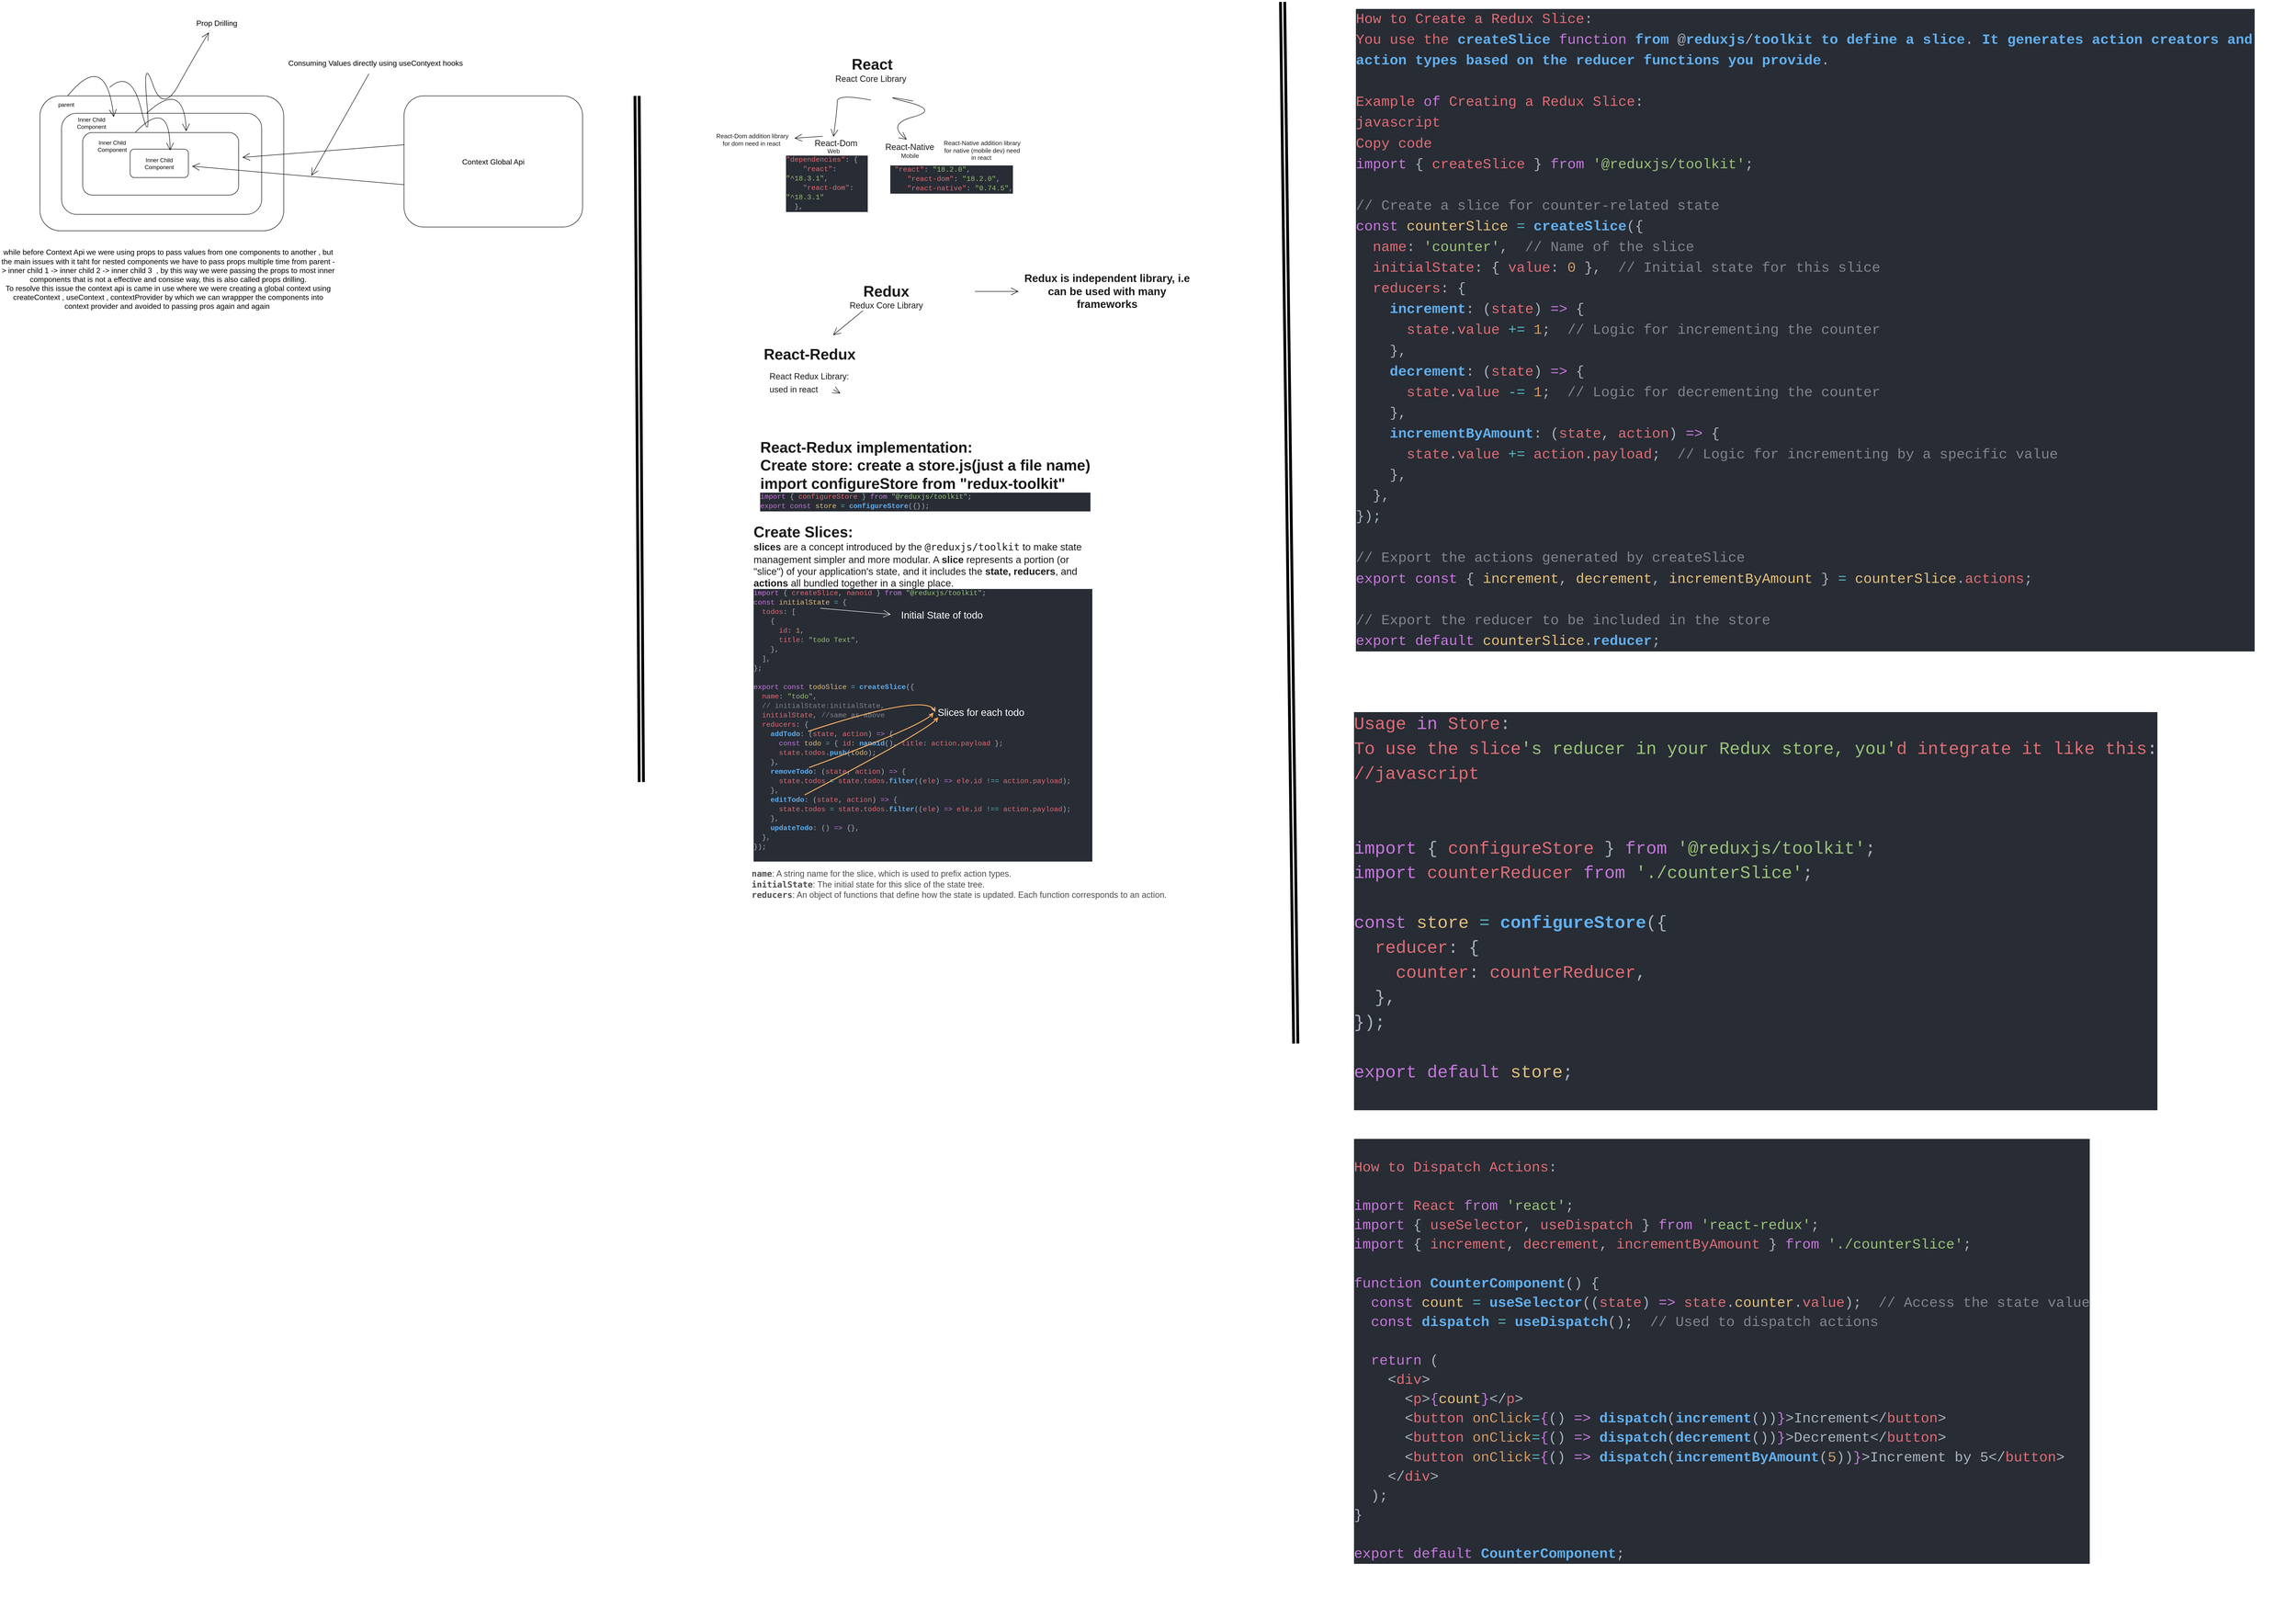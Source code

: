 <mxfile>
    <diagram id="6lXaKVQ5D4E6N2LliLoX" name="Page-1">
        <mxGraphModel dx="5642" dy="3384" grid="0" gridSize="10" guides="1" tooltips="1" connect="1" arrows="1" fold="1" page="1" pageScale="1" pageWidth="850" pageHeight="1100" background="#ffffff" math="0" shadow="0">
            <root>
                <mxCell id="0"/>
                <mxCell id="1" parent="0"/>
                <mxCell id="2" value="" style="rounded=1;whiteSpace=wrap;html=1;" parent="1" vertex="1">
                    <mxGeometry x="34" y="22" width="519" height="287" as="geometry"/>
                </mxCell>
                <mxCell id="3" value="" style="rounded=1;whiteSpace=wrap;html=1;" parent="1" vertex="1">
                    <mxGeometry x="80" y="59" width="426" height="215" as="geometry"/>
                </mxCell>
                <mxCell id="4" value="" style="rounded=1;whiteSpace=wrap;html=1;" parent="1" vertex="1">
                    <mxGeometry x="125" y="100" width="332" height="133" as="geometry"/>
                </mxCell>
                <mxCell id="5" value="" style="rounded=1;whiteSpace=wrap;html=1;" parent="1" vertex="1">
                    <mxGeometry x="226" y="135.25" width="124" height="60.5" as="geometry"/>
                </mxCell>
                <mxCell id="6" value="Inner Child Component" style="text;strokeColor=none;fillColor=none;html=1;align=center;verticalAlign=middle;whiteSpace=wrap;rounded=0;" parent="1" vertex="1">
                    <mxGeometry x="241" y="152.75" width="94" height="25.5" as="geometry"/>
                </mxCell>
                <mxCell id="7" value="Inner Child Component" style="text;strokeColor=none;fillColor=none;html=1;align=center;verticalAlign=middle;whiteSpace=wrap;rounded=0;" parent="1" vertex="1">
                    <mxGeometry x="141" y="116" width="94" height="25.5" as="geometry"/>
                </mxCell>
                <mxCell id="8" value="Inner Child Component" style="text;strokeColor=none;fillColor=none;html=1;align=center;verticalAlign=middle;whiteSpace=wrap;rounded=0;" parent="1" vertex="1">
                    <mxGeometry x="97" y="67" width="94" height="25.5" as="geometry"/>
                </mxCell>
                <mxCell id="9" value="parent" style="text;strokeColor=none;fillColor=none;html=1;align=center;verticalAlign=middle;whiteSpace=wrap;rounded=0;" parent="1" vertex="1">
                    <mxGeometry x="60" y="26" width="60" height="30" as="geometry"/>
                </mxCell>
                <mxCell id="10" value="&lt;font style=&quot;font-size: 16px;&quot;&gt;while before Context Api we were using props to pass values from one components to another , but the main issues with it taht for nested components we have to pass props multiple time from parent -&amp;gt; inner child 1 -&amp;gt; inner child 2 -&amp;gt; inner child 3&amp;nbsp; , by this way we were passing the props to most inner components that is not a effective and consise way, this is also called props drilling.&lt;br&gt;To resolve this issue the context api is came in use where we were creating a global context using createContext , useContext , contextProvider by which we can wrappper the components into context provider and avoided to passing pros again and again&amp;nbsp;&lt;/font&gt;" style="text;strokeColor=none;fillColor=none;html=1;align=center;verticalAlign=middle;whiteSpace=wrap;rounded=0;" parent="1" vertex="1">
                    <mxGeometry x="-51" y="324" width="716" height="176" as="geometry"/>
                </mxCell>
                <mxCell id="11" value="" style="edgeStyle=none;orthogonalLoop=1;jettySize=auto;html=1;rounded=0;fontSize=16;endArrow=open;startSize=14;endSize=14;sourcePerimeterSpacing=8;targetPerimeterSpacing=8;curved=1;entryX=1;entryY=0;entryDx=0;entryDy=0;" parent="1" target="8" edge="1">
                    <mxGeometry width="140" relative="1" as="geometry">
                        <mxPoint x="93" y="22" as="sourcePoint"/>
                        <mxPoint x="233" y="22" as="targetPoint"/>
                        <Array as="points">
                            <mxPoint x="175" y="-78"/>
                        </Array>
                    </mxGeometry>
                </mxCell>
                <mxCell id="12" value="" style="edgeStyle=none;orthogonalLoop=1;jettySize=auto;html=1;rounded=0;fontSize=16;endArrow=open;startSize=14;endSize=14;sourcePerimeterSpacing=8;targetPerimeterSpacing=8;curved=1;entryX=0.664;entryY=-0.021;entryDx=0;entryDy=0;entryPerimeter=0;" parent="1" target="4" edge="1">
                    <mxGeometry width="140" relative="1" as="geometry">
                        <mxPoint x="261" y="59" as="sourcePoint"/>
                        <mxPoint x="401" y="59" as="targetPoint"/>
                        <Array as="points">
                            <mxPoint x="341" y="-15"/>
                        </Array>
                    </mxGeometry>
                </mxCell>
                <mxCell id="13" value="" style="edgeStyle=none;orthogonalLoop=1;jettySize=auto;html=1;rounded=0;fontSize=16;endArrow=open;startSize=14;endSize=14;sourcePerimeterSpacing=8;targetPerimeterSpacing=8;curved=1;exitX=0.338;exitY=-0.005;exitDx=0;exitDy=0;exitPerimeter=0;" parent="1" source="4" edge="1">
                    <mxGeometry width="140" relative="1" as="geometry">
                        <mxPoint x="231" y="97.65" as="sourcePoint"/>
                        <mxPoint x="311" y="138" as="targetPoint"/>
                        <Array as="points">
                            <mxPoint x="311" y="23.65"/>
                        </Array>
                    </mxGeometry>
                </mxCell>
                <mxCell id="14" value="" style="edgeStyle=none;orthogonalLoop=1;jettySize=auto;html=1;rounded=0;fontSize=16;endArrow=open;startSize=14;endSize=14;sourcePerimeterSpacing=8;targetPerimeterSpacing=8;curved=1;" parent="1" edge="1">
                    <mxGeometry width="140" relative="1" as="geometry">
                        <mxPoint x="182.5" y="4" as="sourcePoint"/>
                        <mxPoint x="393.5" y="-113" as="targetPoint"/>
                        <Array as="points">
                            <mxPoint x="228" y="-36"/>
                            <mxPoint x="270" y="134"/>
                            <mxPoint x="253" y="-64"/>
                            <mxPoint x="295.5" y="59"/>
                            <mxPoint x="361.5" y="-60"/>
                        </Array>
                    </mxGeometry>
                </mxCell>
                <mxCell id="15" value="Prop Drilling" style="text;html=1;align=center;verticalAlign=middle;resizable=0;points=[];autosize=1;strokeColor=none;fillColor=none;fontSize=16;" parent="1" vertex="1">
                    <mxGeometry x="357" y="-149" width="105" height="31" as="geometry"/>
                </mxCell>
                <mxCell id="16" value="Context Global Api" style="rounded=1;whiteSpace=wrap;html=1;fontSize=16;" parent="1" vertex="1">
                    <mxGeometry x="809" y="22" width="380" height="279" as="geometry"/>
                </mxCell>
                <mxCell id="17" value="" style="edgeStyle=none;orthogonalLoop=1;jettySize=auto;html=1;rounded=0;fontSize=16;endArrow=open;startSize=14;endSize=14;sourcePerimeterSpacing=8;targetPerimeterSpacing=8;curved=1;" parent="1" target="4" edge="1">
                    <mxGeometry width="140" relative="1" as="geometry">
                        <mxPoint x="809" y="126" as="sourcePoint"/>
                        <mxPoint x="949" y="126" as="targetPoint"/>
                        <Array as="points"/>
                    </mxGeometry>
                </mxCell>
                <mxCell id="18" value="" style="edgeStyle=none;orthogonalLoop=1;jettySize=auto;html=1;rounded=0;fontSize=16;endArrow=open;startSize=14;endSize=14;sourcePerimeterSpacing=8;targetPerimeterSpacing=8;curved=1;exitX=0;exitY=0.677;exitDx=0;exitDy=0;exitPerimeter=0;" parent="1" source="16" target="5" edge="1">
                    <mxGeometry width="140" relative="1" as="geometry">
                        <mxPoint x="809" y="326" as="sourcePoint"/>
                        <mxPoint x="949" y="326" as="targetPoint"/>
                        <Array as="points"/>
                    </mxGeometry>
                </mxCell>
                <mxCell id="20" style="edgeStyle=none;curved=1;rounded=0;orthogonalLoop=1;jettySize=auto;html=1;fontSize=16;endArrow=open;startSize=14;endSize=14;sourcePerimeterSpacing=8;targetPerimeterSpacing=8;" parent="1" source="19" edge="1">
                    <mxGeometry relative="1" as="geometry">
                        <mxPoint x="611.846" y="191.744" as="targetPoint"/>
                    </mxGeometry>
                </mxCell>
                <mxCell id="19" value="Consuming Values directly using useContyext hooks" style="text;html=1;align=center;verticalAlign=middle;resizable=0;points=[];autosize=1;strokeColor=none;fillColor=none;fontSize=16;" parent="1" vertex="1">
                    <mxGeometry x="553" y="-64" width="389" height="31" as="geometry"/>
                </mxCell>
                <mxCell id="23" value="&lt;b&gt;&lt;font style=&quot;font-size: 32px;&quot;&gt;React&lt;/font&gt;&lt;/b&gt;" style="text;strokeColor=none;fillColor=none;html=1;align=center;verticalAlign=middle;whiteSpace=wrap;rounded=0;fontSize=16;fontColor=#1A1A1A;" parent="1" vertex="1">
                    <mxGeometry x="1625" y="-78" width="361" height="66" as="geometry"/>
                </mxCell>
                <mxCell id="24" value="&lt;font style=&quot;font-size: 18px;&quot;&gt;React Core Library&lt;/font&gt;" style="text;strokeColor=none;fillColor=none;html=1;align=center;verticalAlign=middle;whiteSpace=wrap;rounded=0;fontSize=32;fontColor=#1A1A1A;" parent="1" vertex="1">
                    <mxGeometry x="1655" y="-70" width="295" height="101" as="geometry"/>
                </mxCell>
                <mxCell id="25" value="" style="edgeStyle=none;orthogonalLoop=1;jettySize=auto;html=1;rounded=0;fontSize=18;fontColor=#1A1A1A;endArrow=open;startSize=14;endSize=14;sourcePerimeterSpacing=8;targetPerimeterSpacing=8;curved=1;exitX=0.5;exitY=1;exitDx=0;exitDy=0;" parent="1" source="24" edge="1">
                    <mxGeometry width="140" relative="1" as="geometry">
                        <mxPoint x="1690" y="200" as="sourcePoint"/>
                        <mxPoint x="1723" y="109" as="targetPoint"/>
                        <Array as="points">
                            <mxPoint x="1731" y="17"/>
                            <mxPoint x="1731" y="51"/>
                        </Array>
                    </mxGeometry>
                </mxCell>
                <mxCell id="26" value="" style="edgeStyle=none;orthogonalLoop=1;jettySize=auto;html=1;rounded=0;fontSize=18;fontColor=#1A1A1A;endArrow=open;startSize=14;endSize=14;sourcePerimeterSpacing=8;targetPerimeterSpacing=8;curved=1;exitX=0.5;exitY=1;exitDx=0;exitDy=0;" parent="1" edge="1">
                    <mxGeometry width="140" relative="1" as="geometry">
                        <mxPoint x="1892.5" y="33" as="sourcePoint"/>
                        <mxPoint x="1879" y="115" as="targetPoint"/>
                        <Array as="points">
                            <mxPoint x="1812" y="18"/>
                            <mxPoint x="1948" y="52"/>
                            <mxPoint x="1836" y="82"/>
                        </Array>
                    </mxGeometry>
                </mxCell>
                <mxCell id="27" value="React-Dom" style="text;strokeColor=none;fillColor=none;html=1;align=center;verticalAlign=middle;whiteSpace=wrap;rounded=0;fontSize=18;fontColor=#1A1A1A;" parent="1" vertex="1">
                    <mxGeometry x="1671" y="108" width="115" height="30" as="geometry"/>
                </mxCell>
                <mxCell id="29" value="&lt;font style=&quot;font-size: 13px;&quot;&gt;Web&amp;nbsp;&lt;/font&gt;" style="text;strokeColor=none;fillColor=none;html=1;align=center;verticalAlign=middle;whiteSpace=wrap;rounded=0;fontSize=18;fontColor=#1A1A1A;" parent="1" vertex="1">
                    <mxGeometry x="1695" y="122.75" width="60" height="30" as="geometry"/>
                </mxCell>
                <mxCell id="30" value="React-Native" style="text;strokeColor=none;fillColor=none;html=1;align=center;verticalAlign=middle;whiteSpace=wrap;rounded=0;fontSize=18;fontColor=#1A1A1A;" parent="1" vertex="1">
                    <mxGeometry x="1828" y="116" width="115" height="30" as="geometry"/>
                </mxCell>
                <mxCell id="31" value="&lt;span style=&quot;font-size: 13px;&quot;&gt;Mobile&lt;/span&gt;" style="text;strokeColor=none;fillColor=none;html=1;align=center;verticalAlign=middle;whiteSpace=wrap;rounded=0;fontSize=18;fontColor=#1A1A1A;" parent="1" vertex="1">
                    <mxGeometry x="1855.5" y="133" width="60" height="30" as="geometry"/>
                </mxCell>
                <mxCell id="32" value="&lt;div style=&quot;color: rgb(171, 178, 191); background-color: rgb(40, 44, 52); font-family: Consolas, &amp;quot;Courier New&amp;quot;, monospace; font-weight: normal; font-size: 15px; line-height: 20px;&quot;&gt;&lt;div&gt;&lt;span style=&quot;color: #e06c75;&quot;&gt;&quot;dependencies&quot;&lt;/span&gt;&lt;span style=&quot;color: #abb2bf;&quot;&gt;: {&lt;/span&gt;&lt;/div&gt;&lt;div&gt;&lt;span style=&quot;color: #abb2bf;&quot;&gt;&amp;nbsp; &amp;nbsp; &lt;/span&gt;&lt;span style=&quot;color: #e06c75;&quot;&gt;&quot;react&quot;&lt;/span&gt;&lt;span style=&quot;color: #abb2bf;&quot;&gt;: &lt;/span&gt;&lt;span style=&quot;color: #98c379;&quot;&gt;&quot;^18.3.1&quot;&lt;/span&gt;&lt;span style=&quot;color: #abb2bf;&quot;&gt;,&lt;/span&gt;&lt;/div&gt;&lt;div&gt;&lt;span style=&quot;color: #abb2bf;&quot;&gt;&amp;nbsp; &amp;nbsp; &lt;/span&gt;&lt;span style=&quot;color: #e06c75;&quot;&gt;&quot;react-dom&quot;&lt;/span&gt;&lt;span style=&quot;color: #abb2bf;&quot;&gt;: &lt;/span&gt;&lt;span style=&quot;color: #98c379;&quot;&gt;&quot;^18.3.1&quot;&lt;/span&gt;&lt;/div&gt;&lt;div&gt;&lt;span style=&quot;color: #abb2bf;&quot;&gt;&amp;nbsp; },&lt;/span&gt;&lt;/div&gt;&lt;/div&gt;" style="text;whiteSpace=wrap;html=1;fontSize=13;fontColor=#1A1A1A;" parent="1" vertex="1">
                    <mxGeometry x="1620" y="141.5" width="176" height="129.5" as="geometry"/>
                </mxCell>
                <mxCell id="33" value="" style="edgeStyle=none;orthogonalLoop=1;jettySize=auto;html=1;rounded=0;fontSize=13;fontColor=#1A1A1A;endArrow=open;startSize=14;endSize=14;sourcePerimeterSpacing=8;targetPerimeterSpacing=8;curved=1;exitX=0.25;exitY=0;exitDx=0;exitDy=0;" parent="1" source="27" edge="1">
                    <mxGeometry width="140" relative="1" as="geometry">
                        <mxPoint x="1506" y="92.5" as="sourcePoint"/>
                        <mxPoint x="1640" y="112" as="targetPoint"/>
                        <Array as="points"/>
                    </mxGeometry>
                </mxCell>
                <mxCell id="34" value="React-Dom addition library for dom need in react&amp;nbsp;" style="text;strokeColor=none;fillColor=none;html=1;align=center;verticalAlign=middle;whiteSpace=wrap;rounded=0;fontSize=13;fontColor=#1A1A1A;" parent="1" vertex="1">
                    <mxGeometry x="1465" y="100" width="171" height="30" as="geometry"/>
                </mxCell>
                <mxCell id="35" value="React-Native addition library for native (mobile dev) need in react&amp;nbsp;" style="text;strokeColor=none;fillColor=none;html=1;align=center;verticalAlign=middle;whiteSpace=wrap;rounded=0;fontSize=13;fontColor=#1A1A1A;" parent="1" vertex="1">
                    <mxGeometry x="1954" y="122.75" width="171" height="30" as="geometry"/>
                </mxCell>
                <mxCell id="36" value="&lt;div style=&quot;color: rgb(171, 178, 191); background-color: rgb(40, 44, 52); font-family: Consolas, &amp;quot;Courier New&amp;quot;, monospace; font-weight: normal; font-size: 15px; line-height: 20px;&quot;&gt;&lt;div&gt;&lt;span style=&quot;color: #abb2bf;&quot;&gt;&amp;nbsp;&lt;/span&gt;&lt;span style=&quot;color: #e06c75;&quot;&gt;&quot;react&quot;&lt;/span&gt;&lt;span style=&quot;color: #abb2bf;&quot;&gt;: &lt;/span&gt;&lt;span style=&quot;color: #98c379;&quot;&gt;&quot;18.2.0&quot;&lt;/span&gt;&lt;span style=&quot;color: #abb2bf;&quot;&gt;,&lt;/span&gt;&lt;/div&gt;&lt;div&gt;&lt;span style=&quot;color: #abb2bf;&quot;&gt;&amp;nbsp; &amp;nbsp; &lt;/span&gt;&lt;span style=&quot;color: #e06c75;&quot;&gt;&quot;react-dom&quot;&lt;/span&gt;&lt;span style=&quot;color: #abb2bf;&quot;&gt;: &lt;/span&gt;&lt;span style=&quot;color: #98c379;&quot;&gt;&quot;18.2.0&quot;&lt;/span&gt;&lt;span style=&quot;color: #abb2bf;&quot;&gt;,&lt;/span&gt;&lt;/div&gt;&lt;div&gt;&lt;span style=&quot;color: #abb2bf;&quot;&gt;&amp;nbsp; &amp;nbsp; &lt;/span&gt;&lt;span style=&quot;color: #e06c75;&quot;&gt;&quot;react-native&quot;&lt;/span&gt;&lt;span style=&quot;color: #abb2bf;&quot;&gt;: &lt;/span&gt;&lt;span style=&quot;color: #98c379;&quot;&gt;&quot;0.74.5&quot;&lt;/span&gt;&lt;span style=&quot;color: #abb2bf;&quot;&gt;,&lt;/span&gt;&lt;/div&gt;&lt;/div&gt;" style="text;whiteSpace=wrap;html=1;fontSize=13;fontColor=#1A1A1A;" parent="1" vertex="1">
                    <mxGeometry x="1842.0" y="162.998" width="267" height="82" as="geometry"/>
                </mxCell>
                <mxCell id="37" value="&lt;font style=&quot;font-size: 18px;&quot;&gt;Redux Core Library&lt;/font&gt;" style="text;strokeColor=none;fillColor=none;html=1;align=center;verticalAlign=middle;whiteSpace=wrap;rounded=0;fontSize=32;fontColor=#1A1A1A;" parent="1" vertex="1">
                    <mxGeometry x="1688" y="412" width="295" height="101" as="geometry"/>
                </mxCell>
                <mxCell id="40" value="" style="edgeStyle=none;curved=1;rounded=0;orthogonalLoop=1;jettySize=auto;html=1;fontSize=13;fontColor=#1A1A1A;endArrow=open;startSize=14;endSize=14;sourcePerimeterSpacing=8;targetPerimeterSpacing=8;" parent="1" source="38" target="39" edge="1">
                    <mxGeometry relative="1" as="geometry"/>
                </mxCell>
                <mxCell id="45" style="edgeStyle=none;curved=1;rounded=0;orthogonalLoop=1;jettySize=auto;html=1;fontSize=23;fontColor=#1A1A1A;endArrow=open;startSize=14;endSize=14;sourcePerimeterSpacing=8;targetPerimeterSpacing=8;" parent="1" source="38" target="41" edge="1">
                    <mxGeometry relative="1" as="geometry"/>
                </mxCell>
                <mxCell id="38" value="&lt;span style=&quot;font-size: 32px;&quot;&gt;&lt;b&gt;Redux&lt;/b&gt;&lt;/span&gt;" style="text;strokeColor=none;fillColor=none;html=1;align=center;verticalAlign=middle;whiteSpace=wrap;rounded=0;fontSize=16;fontColor=#1A1A1A;" parent="1" vertex="1">
                    <mxGeometry x="1655" y="405" width="361" height="66" as="geometry"/>
                </mxCell>
                <mxCell id="39" value="&lt;b style=&quot;&quot;&gt;&lt;font style=&quot;font-size: 23px;&quot;&gt;Redux is independent library, i.e can be used with many frameworks&lt;/font&gt;&lt;/b&gt;" style="text;strokeColor=none;fillColor=none;html=1;align=center;verticalAlign=middle;whiteSpace=wrap;rounded=0;fontSize=13;fontColor=#1A1A1A;" parent="1" vertex="1">
                    <mxGeometry x="2125" y="405" width="361" height="66" as="geometry"/>
                </mxCell>
                <mxCell id="41" value="&lt;span style=&quot;font-size: 32px;&quot;&gt;&lt;b&gt;React-Redux&lt;/b&gt;&lt;/span&gt;" style="text;strokeColor=none;fillColor=none;html=1;align=center;verticalAlign=middle;whiteSpace=wrap;rounded=0;fontSize=16;fontColor=#1A1A1A;" parent="1" vertex="1">
                    <mxGeometry x="1492" y="539" width="361" height="66" as="geometry"/>
                </mxCell>
                <mxCell id="42" value="&lt;span style=&quot;color: rgb(26, 26, 26); font-family: Helvetica; font-size: 18px; font-style: normal; font-variant-ligatures: normal; font-variant-caps: normal; font-weight: 400; letter-spacing: normal; orphans: 2; text-align: center; text-indent: 0px; text-transform: none; widows: 2; word-spacing: 0px; -webkit-text-stroke-width: 0px; background-color: rgb(255, 255, 255); text-decoration-thickness: initial; text-decoration-style: initial; text-decoration-color: initial; float: none; display: inline !important;&quot;&gt;React Redux Library: used in react&amp;nbsp;&lt;/span&gt;" style="text;whiteSpace=wrap;html=1;fontSize=23;fontColor=#1A1A1A;" parent="1" vertex="1">
                    <mxGeometry x="1585.001" y="596.997" width="184" height="50" as="geometry"/>
                </mxCell>
                <mxCell id="43" style="edgeStyle=none;curved=1;rounded=0;orthogonalLoop=1;jettySize=auto;html=1;exitX=0.75;exitY=1;exitDx=0;exitDy=0;fontSize=23;fontColor=#1A1A1A;endArrow=open;startSize=14;endSize=14;sourcePerimeterSpacing=8;targetPerimeterSpacing=8;" parent="1" source="42" target="42" edge="1">
                    <mxGeometry relative="1" as="geometry"/>
                </mxCell>
                <mxCell id="49" value="" style="edgeStyle=none;orthogonalLoop=1;jettySize=auto;html=1;rounded=0;endArrow=open;sourcePerimeterSpacing=8;targetPerimeterSpacing=8;curved=1;shape=link;strokeWidth=6;" parent="1" edge="1">
                    <mxGeometry width="120" relative="1" as="geometry">
                        <mxPoint x="1304.996" y="21.999" as="sourcePoint"/>
                        <mxPoint x="1314.07" y="1481.703" as="targetPoint"/>
                        <Array as="points"/>
                    </mxGeometry>
                </mxCell>
                <mxCell id="50" value="&lt;div style=&quot;text-align: left;&quot;&gt;&lt;b style=&quot;background-color: initial; font-size: 32px;&quot;&gt;React-Redux implementation:&lt;/b&gt;&lt;/div&gt;&lt;b style=&quot;background-color: initial; font-size: 32px;&quot;&gt;&lt;div style=&quot;text-align: left;&quot;&gt;&lt;b style=&quot;background-color: initial;&quot;&gt;Create store: create a store.js(just a file name)&lt;/b&gt;&lt;/div&gt;&lt;div style=&quot;text-align: left;&quot;&gt;&lt;b style=&quot;background-color: initial;&quot;&gt;import configureStore from &quot;redux-toolkit&quot;&lt;/b&gt;&lt;/div&gt;&lt;div style=&quot;text-align: left;&quot;&gt;&lt;div style=&quot;color: rgb(171, 178, 191); background-color: rgb(40, 44, 52); font-family: Consolas, &amp;quot;Courier New&amp;quot;, monospace; font-weight: normal; font-size: 15px; line-height: 20px;&quot;&gt;&lt;span style=&quot;color: #c678dd;&quot;&gt;import&lt;/span&gt; { &lt;span style=&quot;color: #e06c75;&quot;&gt;configureStore&lt;/span&gt; } &lt;span style=&quot;color: #c678dd;&quot;&gt;from&lt;/span&gt; &lt;span style=&quot;color: #98c379;&quot;&gt;&quot;@reduxjs/toolkit&quot;&lt;/span&gt;;&lt;/div&gt;&lt;/div&gt;&lt;div style=&quot;text-align: left;&quot;&gt;&lt;div style=&quot;color: rgb(171, 178, 191); background-color: rgb(40, 44, 52); font-family: Consolas, &amp;quot;Courier New&amp;quot;, monospace; font-weight: normal; font-size: 15px; line-height: 20px;&quot;&gt;&lt;span style=&quot;color: #c678dd;&quot;&gt;export&lt;/span&gt; &lt;span style=&quot;color: #c678dd;&quot;&gt;const&lt;/span&gt; &lt;span style=&quot;color: #e5c07b;&quot;&gt;store&lt;/span&gt; &lt;span style=&quot;color: #56b6c2;&quot;&gt;=&lt;/span&gt; &lt;span style=&quot;color: #61afef;font-weight: bold;&quot;&gt;configureStore&lt;/span&gt;({});&lt;/div&gt;&lt;/div&gt;&lt;/b&gt;" style="text;strokeColor=none;fillColor=none;html=1;align=center;verticalAlign=middle;whiteSpace=wrap;rounded=0;fontSize=16;fontColor=#1A1A1A;" parent="1" vertex="1">
                    <mxGeometry x="1557" y="711" width="723" height="233" as="geometry"/>
                </mxCell>
                <mxCell id="51" value="&lt;div style=&quot;text-align: left;&quot;&gt;&lt;br&gt;&lt;/div&gt;&lt;b style=&quot;background-color: initial; font-size: 32px;&quot;&gt;&lt;div style=&quot;text-align: left;&quot;&gt;&lt;b style=&quot;background-color: initial;&quot;&gt;Create Slices:&amp;nbsp;&lt;/b&gt;&lt;/div&gt;&lt;/b&gt;&lt;font style=&quot;font-size: 21px;&quot;&gt;&lt;div style=&quot;text-align: left;&quot;&gt;&lt;strong style=&quot;background-color: initial;&quot;&gt;slices&lt;/strong&gt;&lt;span style=&quot;background-color: initial;&quot;&gt; are a concept introduced by the &lt;/span&gt;&lt;code&gt;@reduxjs/toolkit&lt;/code&gt;&lt;span style=&quot;background-color: initial;&quot;&gt; to make state management simpler and more modular. A &lt;/span&gt;&lt;strong style=&quot;background-color: initial;&quot;&gt;slice&lt;/strong&gt;&lt;span style=&quot;background-color: initial;&quot;&gt; represents a portion (or &quot;slice&quot;) of your application's state, and it includes the &lt;/span&gt;&lt;strong style=&quot;background-color: initial;&quot;&gt;state, reducers&lt;/strong&gt;&lt;span style=&quot;background-color: initial;&quot;&gt;, and &lt;/span&gt;&lt;strong style=&quot;background-color: initial;&quot;&gt;actions&lt;/strong&gt;&lt;span style=&quot;background-color: initial;&quot;&gt; all bundled together in a single place.&lt;/span&gt;&lt;/div&gt;&lt;/font&gt;&lt;b style=&quot;background-color: initial; font-size: 32px;&quot;&gt;&lt;div style=&quot;text-align: left;&quot;&gt;&lt;div style=&quot;color: rgb(171, 178, 191); background-color: rgb(40, 44, 52); font-family: Consolas, &amp;quot;Courier New&amp;quot;, monospace; font-weight: normal; font-size: 15px; line-height: 20px;&quot;&gt;&lt;div style=&quot;line-height: 20px;&quot;&gt;&lt;div&gt;&lt;span style=&quot;color: #c678dd;&quot;&gt;import&lt;/span&gt; { &lt;span style=&quot;color: #e06c75;&quot;&gt;createSlice&lt;/span&gt;, &lt;span style=&quot;color: #e06c75;&quot;&gt;nanoid&lt;/span&gt; } &lt;span style=&quot;color: #c678dd;&quot;&gt;from&lt;/span&gt; &lt;span style=&quot;color: #98c379;&quot;&gt;&quot;@reduxjs/toolkit&quot;&lt;/span&gt;;&lt;/div&gt;&lt;div&gt;&lt;span style=&quot;color: #c678dd;&quot;&gt;const&lt;/span&gt; &lt;span style=&quot;color: #e5c07b;&quot;&gt;initialState&lt;/span&gt; &lt;span style=&quot;color: #56b6c2;&quot;&gt;=&lt;/span&gt; {&lt;/div&gt;&lt;div&gt;&amp;nbsp; &lt;span style=&quot;color: #e06c75;&quot;&gt;todos&lt;/span&gt;: [&lt;/div&gt;&lt;div&gt;&amp;nbsp; &amp;nbsp; {&lt;/div&gt;&lt;div&gt;&amp;nbsp; &amp;nbsp; &amp;nbsp; &lt;span style=&quot;color: #e06c75;&quot;&gt;id&lt;/span&gt;: &lt;span style=&quot;color: #d19a66;&quot;&gt;1&lt;/span&gt;,&lt;/div&gt;&lt;div&gt;&amp;nbsp; &amp;nbsp; &amp;nbsp; &lt;span style=&quot;color: #e06c75;&quot;&gt;title&lt;/span&gt;: &lt;span style=&quot;color: #98c379;&quot;&gt;&quot;todo Text&quot;&lt;/span&gt;,&lt;/div&gt;&lt;div&gt;&amp;nbsp; &amp;nbsp; },&lt;/div&gt;&lt;div&gt;&amp;nbsp; ],&lt;/div&gt;&lt;div&gt;};&lt;/div&gt;&lt;br&gt;&lt;div&gt;&lt;span style=&quot;color: #c678dd;&quot;&gt;export&lt;/span&gt; &lt;span style=&quot;color: #c678dd;&quot;&gt;const&lt;/span&gt; &lt;span style=&quot;color: #e5c07b;&quot;&gt;todoSlice&lt;/span&gt; &lt;span style=&quot;color: #56b6c2;&quot;&gt;=&lt;/span&gt; &lt;span style=&quot;color: #61afef;font-weight: bold;&quot;&gt;createSlice&lt;/span&gt;({&lt;/div&gt;&lt;div&gt;&amp;nbsp; &lt;span style=&quot;color: #e06c75;&quot;&gt;name&lt;/span&gt;: &lt;span style=&quot;color: #98c379;&quot;&gt;&quot;todo&quot;&lt;/span&gt;,&lt;/div&gt;&lt;div&gt;&amp;nbsp; &lt;span style=&quot;color: #7f848e;&quot;&gt;// initialState:initialState,&lt;/span&gt;&lt;/div&gt;&lt;div&gt;&amp;nbsp; &lt;span style=&quot;color: #e06c75;&quot;&gt;initialState&lt;/span&gt;, &lt;span style=&quot;color: #7f848e;&quot;&gt;//same as above&lt;/span&gt;&lt;/div&gt;&lt;div&gt;&amp;nbsp; &lt;span style=&quot;color: #e06c75;&quot;&gt;reducers&lt;/span&gt;: {&lt;/div&gt;&lt;div&gt;&amp;nbsp; &amp;nbsp; &lt;span style=&quot;color: #61afef;font-weight: bold;&quot;&gt;addTodo&lt;/span&gt;: (&lt;span style=&quot;color: #e06c75;&quot;&gt;state&lt;/span&gt;, &lt;span style=&quot;color: #e06c75;&quot;&gt;action&lt;/span&gt;) &lt;span style=&quot;color: #c678dd;&quot;&gt;=&amp;gt;&lt;/span&gt; {&lt;/div&gt;&lt;div&gt;&amp;nbsp; &amp;nbsp; &amp;nbsp; &lt;span style=&quot;color: #c678dd;&quot;&gt;const&lt;/span&gt; &lt;span style=&quot;color: #e5c07b;&quot;&gt;todo&lt;/span&gt; &lt;span style=&quot;color: #56b6c2;&quot;&gt;=&lt;/span&gt; { &lt;span style=&quot;color: #e06c75;&quot;&gt;id&lt;/span&gt;: &lt;span style=&quot;color: #61afef;font-weight: bold;&quot;&gt;nanoid&lt;/span&gt;(), &lt;span style=&quot;color: #e06c75;&quot;&gt;title&lt;/span&gt;: &lt;span style=&quot;color: #e06c75;&quot;&gt;action&lt;/span&gt;.&lt;span style=&quot;color: #e06c75;&quot;&gt;payload&lt;/span&gt; };&lt;/div&gt;&lt;div&gt;&amp;nbsp; &amp;nbsp; &amp;nbsp; &lt;span style=&quot;color: #e06c75;&quot;&gt;state&lt;/span&gt;.&lt;span style=&quot;color: #e06c75;&quot;&gt;todos&lt;/span&gt;.&lt;span style=&quot;color: #61afef;font-weight: bold;&quot;&gt;push&lt;/span&gt;(&lt;span style=&quot;color: #e5c07b;&quot;&gt;todo&lt;/span&gt;);&lt;/div&gt;&lt;div&gt;&amp;nbsp; &amp;nbsp; },&lt;/div&gt;&lt;div&gt;&amp;nbsp; &amp;nbsp; &lt;span style=&quot;color: #61afef;font-weight: bold;&quot;&gt;removeTodo&lt;/span&gt;: (&lt;span style=&quot;color: #e06c75;&quot;&gt;state&lt;/span&gt;, &lt;span style=&quot;color: #e06c75;&quot;&gt;action&lt;/span&gt;) &lt;span style=&quot;color: #c678dd;&quot;&gt;=&amp;gt;&lt;/span&gt; {&lt;/div&gt;&lt;div&gt;&amp;nbsp; &amp;nbsp; &amp;nbsp; &lt;span style=&quot;color: #e06c75;&quot;&gt;state&lt;/span&gt;.&lt;span style=&quot;color: #e06c75;&quot;&gt;todos&lt;/span&gt; &lt;span style=&quot;color: #56b6c2;&quot;&gt;=&lt;/span&gt; &lt;span style=&quot;color: #e06c75;&quot;&gt;state&lt;/span&gt;.&lt;span style=&quot;color: #e06c75;&quot;&gt;todos&lt;/span&gt;.&lt;span style=&quot;color: #61afef;font-weight: bold;&quot;&gt;filter&lt;/span&gt;((&lt;span style=&quot;color: #e06c75;&quot;&gt;ele&lt;/span&gt;) &lt;span style=&quot;color: #c678dd;&quot;&gt;=&amp;gt;&lt;/span&gt; &lt;span style=&quot;color: #e06c75;&quot;&gt;ele&lt;/span&gt;.&lt;span style=&quot;color: #e06c75;&quot;&gt;id&lt;/span&gt; &lt;span style=&quot;color: #56b6c2;&quot;&gt;!==&lt;/span&gt; &lt;span style=&quot;color: #e06c75;&quot;&gt;action&lt;/span&gt;.&lt;span style=&quot;color: #e06c75;&quot;&gt;payload&lt;/span&gt;);&lt;/div&gt;&lt;div&gt;&amp;nbsp; &amp;nbsp; },&lt;/div&gt;&lt;div&gt;&amp;nbsp; &amp;nbsp; &lt;span style=&quot;color: #61afef;font-weight: bold;&quot;&gt;editTodo&lt;/span&gt;: (&lt;span style=&quot;color: #e06c75;&quot;&gt;state&lt;/span&gt;, &lt;span style=&quot;color: #e06c75;&quot;&gt;action&lt;/span&gt;) &lt;span style=&quot;color: #c678dd;&quot;&gt;=&amp;gt;&lt;/span&gt; {&lt;/div&gt;&lt;div&gt;&amp;nbsp; &amp;nbsp; &amp;nbsp; &lt;span style=&quot;color: #e06c75;&quot;&gt;state&lt;/span&gt;.&lt;span style=&quot;color: #e06c75;&quot;&gt;todos&lt;/span&gt; &lt;span style=&quot;color: #56b6c2;&quot;&gt;=&lt;/span&gt; &lt;span style=&quot;color: #e06c75;&quot;&gt;state&lt;/span&gt;.&lt;span style=&quot;color: #e06c75;&quot;&gt;todos&lt;/span&gt;.&lt;span style=&quot;color: #61afef;font-weight: bold;&quot;&gt;filter&lt;/span&gt;((&lt;span style=&quot;color: #e06c75;&quot;&gt;ele&lt;/span&gt;) &lt;span style=&quot;color: #c678dd;&quot;&gt;=&amp;gt;&lt;/span&gt; &lt;span style=&quot;color: #e06c75;&quot;&gt;ele&lt;/span&gt;.&lt;span style=&quot;color: #e06c75;&quot;&gt;id&lt;/span&gt; &lt;span style=&quot;color: #56b6c2;&quot;&gt;!==&lt;/span&gt; &lt;span style=&quot;color: #e06c75;&quot;&gt;action&lt;/span&gt;.&lt;span style=&quot;color: #e06c75;&quot;&gt;payload&lt;/span&gt;);&lt;/div&gt;&lt;div&gt;&amp;nbsp; &amp;nbsp; },&lt;/div&gt;&lt;div&gt;&amp;nbsp; &amp;nbsp; &lt;span style=&quot;color: #61afef;font-weight: bold;&quot;&gt;updateTodo&lt;/span&gt;: () &lt;span style=&quot;color: #c678dd;&quot;&gt;=&amp;gt;&lt;/span&gt; {},&lt;/div&gt;&lt;div&gt;&amp;nbsp; },&lt;/div&gt;&lt;div&gt;});&lt;/div&gt;&lt;br&gt;&lt;/div&gt;&lt;/div&gt;&lt;/div&gt;&lt;/b&gt;" style="text;strokeColor=none;fillColor=none;html=1;align=center;verticalAlign=middle;whiteSpace=wrap;rounded=0;fontSize=16;fontColor=#1A1A1A;" parent="1" vertex="1">
                    <mxGeometry x="1552" y="1164" width="723" height="233" as="geometry"/>
                </mxCell>
                <mxCell id="57" value="" style="edgeStyle=none;orthogonalLoop=1;jettySize=auto;html=1;rounded=0;strokeWidth=2;fontSize=21;endArrow=open;sourcePerimeterSpacing=8;targetPerimeterSpacing=8;curved=1;strokeColor=#FFB366;exitX=0.162;exitY=0.901;exitDx=0;exitDy=0;exitPerimeter=0;" parent="1" source="51" edge="1">
                    <mxGeometry width="140" relative="1" as="geometry">
                        <mxPoint x="1818" y="1369" as="sourcePoint"/>
                        <mxPoint x="1940" y="1333" as="targetPoint"/>
                        <Array as="points">
                            <mxPoint x="1919" y="1292"/>
                        </Array>
                    </mxGeometry>
                </mxCell>
                <mxCell id="58" value="" style="edgeStyle=none;orthogonalLoop=1;jettySize=auto;html=1;rounded=0;strokeWidth=2;fontSize=21;endArrow=open;sourcePerimeterSpacing=8;targetPerimeterSpacing=8;curved=1;strokeColor=#FFB366;exitX=0.162;exitY=0.901;exitDx=0;exitDy=0;exitPerimeter=0;" parent="1" edge="1">
                    <mxGeometry width="140" relative="1" as="geometry">
                        <mxPoint x="1670.996" y="1450.933" as="sourcePoint"/>
                        <mxPoint x="1936" y="1334" as="targetPoint"/>
                        <Array as="points">
                            <mxPoint x="1910.87" y="1363"/>
                        </Array>
                    </mxGeometry>
                </mxCell>
                <mxCell id="59" value="" style="edgeStyle=none;orthogonalLoop=1;jettySize=auto;html=1;rounded=0;strokeWidth=2;fontSize=21;endArrow=open;sourcePerimeterSpacing=8;targetPerimeterSpacing=8;curved=1;strokeColor=#FFB366;exitX=0.152;exitY=1.481;exitDx=0;exitDy=0;exitPerimeter=0;" parent="1" source="51" edge="1">
                    <mxGeometry width="140" relative="1" as="geometry">
                        <mxPoint x="1680.996" y="1460.933" as="sourcePoint"/>
                        <mxPoint x="1946" y="1344" as="targetPoint"/>
                        <Array as="points">
                            <mxPoint x="1920.87" y="1373"/>
                        </Array>
                    </mxGeometry>
                </mxCell>
                <mxCell id="60" value="&lt;font color=&quot;#ffffff&quot;&gt;Slices for each todo&amp;nbsp;&lt;/font&gt;" style="text;strokeColor=none;fillColor=none;html=1;align=center;verticalAlign=middle;whiteSpace=wrap;rounded=0;fontSize=21;" parent="1" vertex="1">
                    <mxGeometry x="1891.5" y="1318" width="296" height="30" as="geometry"/>
                </mxCell>
                <mxCell id="87" value="" style="edgeStyle=none;orthogonalLoop=1;jettySize=auto;html=1;rounded=0;fontColor=#FFFFFF;endArrow=open;startSize=14;endSize=14;sourcePerimeterSpacing=8;targetPerimeterSpacing=8;curved=1;strokeColor=#FFFFFF;" parent="1" edge="1">
                    <mxGeometry width="140" relative="1" as="geometry">
                        <mxPoint x="1695" y="1112" as="sourcePoint"/>
                        <mxPoint x="1845" y="1125" as="targetPoint"/>
                        <Array as="points"/>
                    </mxGeometry>
                </mxCell>
                <mxCell id="89" value="&lt;font color=&quot;#ffffff&quot;&gt;Initial State of todo&lt;/font&gt;" style="text;strokeColor=none;fillColor=none;html=1;align=center;verticalAlign=middle;whiteSpace=wrap;rounded=0;fontSize=21;" parent="1" vertex="1">
                    <mxGeometry x="1806" y="1111" width="296" height="30" as="geometry"/>
                </mxCell>
                <mxCell id="91" value="&lt;li style=&quot;font-size: 18px;&quot;&gt;&lt;font style=&quot;font-size: 18px;&quot; color=&quot;#4d4d4d&quot;&gt;&lt;strong style=&quot;&quot;&gt;&lt;code style=&quot;&quot;&gt;name&lt;/code&gt;&lt;/strong&gt;: A string name for the slice, which is used to prefix action types.&lt;/font&gt;&lt;/li&gt;&lt;li style=&quot;font-size: 18px;&quot;&gt;&lt;font style=&quot;font-size: 18px;&quot; color=&quot;#4d4d4d&quot;&gt;&lt;strong&gt;&lt;code&gt;initialState&lt;/code&gt;&lt;/strong&gt;: The initial state for this slice of the state tree.&lt;/font&gt;&lt;/li&gt;&lt;li style=&quot;font-size: 18px;&quot;&gt;&lt;font style=&quot;font-size: 18px;&quot; color=&quot;#4d4d4d&quot;&gt;&lt;strong style=&quot;&quot;&gt;&lt;code&gt;reducers&lt;/code&gt;&lt;/strong&gt;: An object of functions that define how the state is updated. Each function corresponds to an action.&lt;/font&gt;&lt;/li&gt;" style="text;whiteSpace=wrap;html=1;fontColor=#FFFFFF;align=left;" parent="1" vertex="1">
                    <mxGeometry x="1523" y="1659" width="956" height="136" as="geometry"/>
                </mxCell>
                <mxCell id="92" value="" style="edgeStyle=none;orthogonalLoop=1;jettySize=auto;html=1;rounded=0;endArrow=open;sourcePerimeterSpacing=8;targetPerimeterSpacing=8;curved=1;shape=link;strokeWidth=6;" parent="1" edge="1">
                    <mxGeometry width="120" relative="1" as="geometry">
                        <mxPoint x="2679" y="-178" as="sourcePoint"/>
                        <mxPoint x="2707" y="2038" as="targetPoint"/>
                        <Array as="points"/>
                    </mxGeometry>
                </mxCell>
                <mxCell id="94" value="&lt;div style=&quot;color: rgb(171, 178, 191); background-color: rgb(40, 44, 52); font-family: Consolas, &amp;quot;Courier New&amp;quot;, monospace; font-weight: normal; line-height: 147%; font-size: 30px;&quot;&gt;&lt;div style=&quot;line-height: 147%;&quot;&gt;&lt;span style=&quot;color: #e06c75;&quot;&gt;How&lt;/span&gt;&lt;span style=&quot;color: #abb2bf;&quot;&gt; &lt;/span&gt;&lt;span style=&quot;color: #e06c75;&quot;&gt;to&lt;/span&gt;&lt;span style=&quot;color: #abb2bf;&quot;&gt; &lt;/span&gt;&lt;span style=&quot;color: #e06c75;&quot;&gt;Create&lt;/span&gt;&lt;span style=&quot;color: #abb2bf;&quot;&gt; &lt;/span&gt;&lt;span style=&quot;color: #e06c75;&quot;&gt;a&lt;/span&gt;&lt;span style=&quot;color: #abb2bf;&quot;&gt; &lt;/span&gt;&lt;span style=&quot;color: #e06c75;&quot;&gt;Redux&lt;/span&gt;&lt;span style=&quot;color: #abb2bf;&quot;&gt; &lt;/span&gt;&lt;span style=&quot;color: #e06c75;&quot;&gt;Slice&lt;/span&gt;&lt;span style=&quot;color: #abb2bf;&quot;&gt;:&lt;/span&gt;&lt;/div&gt;&lt;div style=&quot;line-height: 147%;&quot;&gt;&lt;span style=&quot;color: #e06c75;&quot;&gt;You&lt;/span&gt;&lt;span style=&quot;color: #abb2bf;&quot;&gt; &lt;/span&gt;&lt;span style=&quot;color: #e06c75;&quot;&gt;use&lt;/span&gt;&lt;span style=&quot;color: #abb2bf;&quot;&gt; &lt;/span&gt;&lt;span style=&quot;color: #e06c75;&quot;&gt;the&lt;/span&gt;&lt;span style=&quot;color: #abb2bf;&quot;&gt; &lt;/span&gt;&lt;span style=&quot;color: #61afef;font-weight: bold;&quot;&gt;createSlice&lt;/span&gt;&lt;span style=&quot;color: #abb2bf;&quot;&gt; &lt;/span&gt;&lt;span style=&quot;color: #c678dd;&quot;&gt;function&lt;/span&gt;&lt;span style=&quot;color: #abb2bf;&quot;&gt; &lt;/span&gt;&lt;span style=&quot;color: #61afef;font-weight: bold;&quot;&gt;from&lt;/span&gt;&lt;span style=&quot;color: #abb2bf;&quot;&gt; @&lt;/span&gt;&lt;span style=&quot;color: #61afef;font-weight: bold;&quot;&gt;reduxjs&lt;/span&gt;&lt;span style=&quot;color: #abb2bf;&quot;&gt;/&lt;/span&gt;&lt;span style=&quot;color: #61afef;font-weight: bold;&quot;&gt;toolkit&lt;/span&gt;&lt;span style=&quot;color: #abb2bf;&quot;&gt; &lt;/span&gt;&lt;span style=&quot;color: #61afef;font-weight: bold;&quot;&gt;to&lt;/span&gt;&lt;span style=&quot;color: #abb2bf;&quot;&gt; &lt;/span&gt;&lt;span style=&quot;color: #61afef;font-weight: bold;&quot;&gt;define&lt;/span&gt;&lt;span style=&quot;color: #abb2bf;&quot;&gt; &lt;/span&gt;&lt;span style=&quot;color: #61afef;font-weight: bold;&quot;&gt;a&lt;/span&gt;&lt;span style=&quot;color: #abb2bf;&quot;&gt; &lt;/span&gt;&lt;span style=&quot;color: #61afef;font-weight: bold;&quot;&gt;slice&lt;/span&gt;&lt;span style=&quot;color: #abb2bf;&quot;&gt;. &lt;/span&gt;&lt;span style=&quot;color: #61afef;font-weight: bold;&quot;&gt;It&lt;/span&gt;&lt;span style=&quot;color: #abb2bf;&quot;&gt; &lt;/span&gt;&lt;span style=&quot;color: #61afef;font-weight: bold;&quot;&gt;generates&lt;/span&gt;&lt;span style=&quot;color: #abb2bf;&quot;&gt; &lt;/span&gt;&lt;span style=&quot;color: #61afef;font-weight: bold;&quot;&gt;action&lt;/span&gt;&lt;span style=&quot;color: #abb2bf;&quot;&gt; &lt;/span&gt;&lt;span style=&quot;color: #61afef;font-weight: bold;&quot;&gt;creators&lt;/span&gt;&lt;span style=&quot;color: #abb2bf;&quot;&gt; &lt;/span&gt;&lt;span style=&quot;color: #61afef;font-weight: bold;&quot;&gt;and&lt;/span&gt;&lt;span style=&quot;color: #abb2bf;&quot;&gt; &lt;/span&gt;&lt;span style=&quot;color: #61afef;font-weight: bold;&quot;&gt;action&lt;/span&gt;&lt;span style=&quot;color: #abb2bf;&quot;&gt; &lt;/span&gt;&lt;span style=&quot;color: #61afef;font-weight: bold;&quot;&gt;types&lt;/span&gt;&lt;span style=&quot;color: #abb2bf;&quot;&gt; &lt;/span&gt;&lt;span style=&quot;color: #61afef;font-weight: bold;&quot;&gt;based&lt;/span&gt;&lt;span style=&quot;color: #abb2bf;&quot;&gt; &lt;/span&gt;&lt;span style=&quot;color: #61afef;font-weight: bold;&quot;&gt;on&lt;/span&gt;&lt;span style=&quot;color: #abb2bf;&quot;&gt; &lt;/span&gt;&lt;span style=&quot;color: #61afef;font-weight: bold;&quot;&gt;the&lt;/span&gt;&lt;span style=&quot;color: #abb2bf;&quot;&gt; &lt;/span&gt;&lt;span style=&quot;color: #61afef;font-weight: bold;&quot;&gt;reducer&lt;/span&gt;&lt;span style=&quot;color: #abb2bf;&quot;&gt; &lt;/span&gt;&lt;span style=&quot;color: #61afef;font-weight: bold;&quot;&gt;functions&lt;/span&gt;&lt;span style=&quot;color: #abb2bf;&quot;&gt; &lt;/span&gt;&lt;span style=&quot;color: #61afef;font-weight: bold;&quot;&gt;you&lt;/span&gt;&lt;span style=&quot;color: #abb2bf;&quot;&gt; &lt;/span&gt;&lt;span style=&quot;color: #61afef;font-weight: bold;&quot;&gt;provide&lt;/span&gt;&lt;span style=&quot;color: #abb2bf;&quot;&gt;.&lt;/span&gt;&lt;/div&gt;&lt;br&gt;&lt;div style=&quot;line-height: 147%;&quot;&gt;&lt;span style=&quot;color: #e06c75;&quot;&gt;Example&lt;/span&gt;&lt;span style=&quot;color: #abb2bf;&quot;&gt; &lt;/span&gt;&lt;span style=&quot;color: #c678dd;&quot;&gt;of&lt;/span&gt;&lt;span style=&quot;color: #abb2bf;&quot;&gt; &lt;/span&gt;&lt;span style=&quot;color: #e06c75;&quot;&gt;Creating&lt;/span&gt;&lt;span style=&quot;color: #abb2bf;&quot;&gt; &lt;/span&gt;&lt;span style=&quot;color: #e06c75;&quot;&gt;a&lt;/span&gt;&lt;span style=&quot;color: #abb2bf;&quot;&gt; &lt;/span&gt;&lt;span style=&quot;color: #e06c75;&quot;&gt;Redux&lt;/span&gt;&lt;span style=&quot;color: #abb2bf;&quot;&gt; &lt;/span&gt;&lt;span style=&quot;color: #e06c75;&quot;&gt;Slice&lt;/span&gt;&lt;span style=&quot;color: #abb2bf;&quot;&gt;:&lt;/span&gt;&lt;/div&gt;&lt;div style=&quot;line-height: 147%;&quot;&gt;&lt;span style=&quot;color: #e06c75;&quot;&gt;javascript&lt;/span&gt;&lt;/div&gt;&lt;div style=&quot;line-height: 147%;&quot;&gt;&lt;span style=&quot;color: #e06c75;&quot;&gt;Copy&lt;/span&gt;&lt;span style=&quot;color: #abb2bf;&quot;&gt; &lt;/span&gt;&lt;span style=&quot;color: #e06c75;&quot;&gt;code&lt;/span&gt;&lt;/div&gt;&lt;div style=&quot;line-height: 147%;&quot;&gt;&lt;span style=&quot;color: #c678dd;&quot;&gt;import&lt;/span&gt;&lt;span style=&quot;color: #abb2bf;&quot;&gt; { &lt;/span&gt;&lt;span style=&quot;color: #e06c75;&quot;&gt;createSlice&lt;/span&gt;&lt;span style=&quot;color: #abb2bf;&quot;&gt; } &lt;/span&gt;&lt;span style=&quot;color: #c678dd;&quot;&gt;from&lt;/span&gt;&lt;span style=&quot;color: #abb2bf;&quot;&gt; &lt;/span&gt;&lt;span style=&quot;color: #98c379;&quot;&gt;'@reduxjs/toolkit'&lt;/span&gt;&lt;span style=&quot;color: #abb2bf;&quot;&gt;;&lt;/span&gt;&lt;/div&gt;&lt;br&gt;&lt;div style=&quot;line-height: 147%;&quot;&gt;&lt;span style=&quot;color: #7f848e;&quot;&gt;// Create a slice for counter-related state&lt;/span&gt;&lt;/div&gt;&lt;div style=&quot;line-height: 147%;&quot;&gt;&lt;span style=&quot;color: #c678dd;&quot;&gt;const&lt;/span&gt;&lt;span style=&quot;color: #abb2bf;&quot;&gt; &lt;/span&gt;&lt;span style=&quot;color: #e5c07b;&quot;&gt;counterSlice&lt;/span&gt;&lt;span style=&quot;color: #abb2bf;&quot;&gt; &lt;/span&gt;&lt;span style=&quot;color: #56b6c2;&quot;&gt;=&lt;/span&gt;&lt;span style=&quot;color: #abb2bf;&quot;&gt; &lt;/span&gt;&lt;span style=&quot;color: #61afef;font-weight: bold;&quot;&gt;createSlice&lt;/span&gt;&lt;span style=&quot;color: #abb2bf;&quot;&gt;({&lt;/span&gt;&lt;/div&gt;&lt;div style=&quot;line-height: 147%;&quot;&gt;&lt;span style=&quot;color: #abb2bf;&quot;&gt;&amp;nbsp; &lt;/span&gt;&lt;span style=&quot;color: #e06c75;&quot;&gt;name&lt;/span&gt;&lt;span style=&quot;color: #abb2bf;&quot;&gt;: &lt;/span&gt;&lt;span style=&quot;color: #98c379;&quot;&gt;'counter'&lt;/span&gt;&lt;span style=&quot;color: #abb2bf;&quot;&gt;, &amp;nbsp;&lt;/span&gt;&lt;span style=&quot;color: #7f848e;&quot;&gt;// Name of the slice&lt;/span&gt;&lt;/div&gt;&lt;div style=&quot;line-height: 147%;&quot;&gt;&lt;span style=&quot;color: #abb2bf;&quot;&gt;&amp;nbsp; &lt;/span&gt;&lt;span style=&quot;color: #e06c75;&quot;&gt;initialState&lt;/span&gt;&lt;span style=&quot;color: #abb2bf;&quot;&gt;: { &lt;/span&gt;&lt;span style=&quot;color: #e06c75;&quot;&gt;value&lt;/span&gt;&lt;span style=&quot;color: #abb2bf;&quot;&gt;: &lt;/span&gt;&lt;span style=&quot;color: #d19a66;&quot;&gt;0&lt;/span&gt;&lt;span style=&quot;color: #abb2bf;&quot;&gt; }, &amp;nbsp;&lt;/span&gt;&lt;span style=&quot;color: #7f848e;&quot;&gt;// Initial state for this slice&lt;/span&gt;&lt;/div&gt;&lt;div style=&quot;line-height: 147%;&quot;&gt;&lt;span style=&quot;color: #abb2bf;&quot;&gt;&amp;nbsp; &lt;/span&gt;&lt;span style=&quot;color: #e06c75;&quot;&gt;reducers&lt;/span&gt;&lt;span style=&quot;color: #abb2bf;&quot;&gt;: {&lt;/span&gt;&lt;/div&gt;&lt;div style=&quot;line-height: 147%;&quot;&gt;&lt;span style=&quot;color: #abb2bf;&quot;&gt;&amp;nbsp; &amp;nbsp; &lt;/span&gt;&lt;span style=&quot;color: #61afef;font-weight: bold;&quot;&gt;increment&lt;/span&gt;&lt;span style=&quot;color: #abb2bf;&quot;&gt;: (&lt;/span&gt;&lt;span style=&quot;color: #e06c75;&quot;&gt;state&lt;/span&gt;&lt;span style=&quot;color: #abb2bf;&quot;&gt;) &lt;/span&gt;&lt;span style=&quot;color: #c678dd;&quot;&gt;=&amp;gt;&lt;/span&gt;&lt;span style=&quot;color: #abb2bf;&quot;&gt; {&lt;/span&gt;&lt;/div&gt;&lt;div style=&quot;line-height: 147%;&quot;&gt;&lt;span style=&quot;color: #abb2bf;&quot;&gt;&amp;nbsp; &amp;nbsp; &amp;nbsp; &lt;/span&gt;&lt;span style=&quot;color: #e06c75;&quot;&gt;state&lt;/span&gt;&lt;span style=&quot;color: #abb2bf;&quot;&gt;.&lt;/span&gt;&lt;span style=&quot;color: #e06c75;&quot;&gt;value&lt;/span&gt;&lt;span style=&quot;color: #abb2bf;&quot;&gt; &lt;/span&gt;&lt;span style=&quot;color: #56b6c2;&quot;&gt;+=&lt;/span&gt;&lt;span style=&quot;color: #abb2bf;&quot;&gt; &lt;/span&gt;&lt;span style=&quot;color: #d19a66;&quot;&gt;1&lt;/span&gt;&lt;span style=&quot;color: #abb2bf;&quot;&gt;; &amp;nbsp;&lt;/span&gt;&lt;span style=&quot;color: #7f848e;&quot;&gt;// Logic for incrementing the counter&lt;/span&gt;&lt;/div&gt;&lt;div style=&quot;line-height: 147%;&quot;&gt;&lt;span style=&quot;color: #abb2bf;&quot;&gt;&amp;nbsp; &amp;nbsp; },&lt;/span&gt;&lt;/div&gt;&lt;div style=&quot;line-height: 147%;&quot;&gt;&lt;span style=&quot;color: #abb2bf;&quot;&gt;&amp;nbsp; &amp;nbsp; &lt;/span&gt;&lt;span style=&quot;color: #61afef;font-weight: bold;&quot;&gt;decrement&lt;/span&gt;&lt;span style=&quot;color: #abb2bf;&quot;&gt;: (&lt;/span&gt;&lt;span style=&quot;color: #e06c75;&quot;&gt;state&lt;/span&gt;&lt;span style=&quot;color: #abb2bf;&quot;&gt;) &lt;/span&gt;&lt;span style=&quot;color: #c678dd;&quot;&gt;=&amp;gt;&lt;/span&gt;&lt;span style=&quot;color: #abb2bf;&quot;&gt; {&lt;/span&gt;&lt;/div&gt;&lt;div style=&quot;line-height: 147%;&quot;&gt;&lt;span style=&quot;color: #abb2bf;&quot;&gt;&amp;nbsp; &amp;nbsp; &amp;nbsp; &lt;/span&gt;&lt;span style=&quot;color: #e06c75;&quot;&gt;state&lt;/span&gt;&lt;span style=&quot;color: #abb2bf;&quot;&gt;.&lt;/span&gt;&lt;span style=&quot;color: #e06c75;&quot;&gt;value&lt;/span&gt;&lt;span style=&quot;color: #abb2bf;&quot;&gt; &lt;/span&gt;&lt;span style=&quot;color: #56b6c2;&quot;&gt;-=&lt;/span&gt;&lt;span style=&quot;color: #abb2bf;&quot;&gt; &lt;/span&gt;&lt;span style=&quot;color: #d19a66;&quot;&gt;1&lt;/span&gt;&lt;span style=&quot;color: #abb2bf;&quot;&gt;; &amp;nbsp;&lt;/span&gt;&lt;span style=&quot;color: #7f848e;&quot;&gt;// Logic for decrementing the counter&lt;/span&gt;&lt;/div&gt;&lt;div style=&quot;line-height: 147%;&quot;&gt;&lt;span style=&quot;color: #abb2bf;&quot;&gt;&amp;nbsp; &amp;nbsp; },&lt;/span&gt;&lt;/div&gt;&lt;div style=&quot;line-height: 147%;&quot;&gt;&lt;span style=&quot;color: #abb2bf;&quot;&gt;&amp;nbsp; &amp;nbsp; &lt;/span&gt;&lt;span style=&quot;color: #61afef;font-weight: bold;&quot;&gt;incrementByAmount&lt;/span&gt;&lt;span style=&quot;color: #abb2bf;&quot;&gt;: (&lt;/span&gt;&lt;span style=&quot;color: #e06c75;&quot;&gt;state&lt;/span&gt;&lt;span style=&quot;color: #abb2bf;&quot;&gt;, &lt;/span&gt;&lt;span style=&quot;color: #e06c75;&quot;&gt;action&lt;/span&gt;&lt;span style=&quot;color: #abb2bf;&quot;&gt;) &lt;/span&gt;&lt;span style=&quot;color: #c678dd;&quot;&gt;=&amp;gt;&lt;/span&gt;&lt;span style=&quot;color: #abb2bf;&quot;&gt; {&lt;/span&gt;&lt;/div&gt;&lt;div style=&quot;line-height: 147%;&quot;&gt;&lt;span style=&quot;color: #abb2bf;&quot;&gt;&amp;nbsp; &amp;nbsp; &amp;nbsp; &lt;/span&gt;&lt;span style=&quot;color: #e06c75;&quot;&gt;state&lt;/span&gt;&lt;span style=&quot;color: #abb2bf;&quot;&gt;.&lt;/span&gt;&lt;span style=&quot;color: #e06c75;&quot;&gt;value&lt;/span&gt;&lt;span style=&quot;color: #abb2bf;&quot;&gt; &lt;/span&gt;&lt;span style=&quot;color: #56b6c2;&quot;&gt;+=&lt;/span&gt;&lt;span style=&quot;color: #abb2bf;&quot;&gt; &lt;/span&gt;&lt;span style=&quot;color: #e06c75;&quot;&gt;action&lt;/span&gt;&lt;span style=&quot;color: #abb2bf;&quot;&gt;.&lt;/span&gt;&lt;span style=&quot;color: #e06c75;&quot;&gt;payload&lt;/span&gt;&lt;span style=&quot;color: #abb2bf;&quot;&gt;; &amp;nbsp;&lt;/span&gt;&lt;span style=&quot;color: #7f848e;&quot;&gt;// Logic for incrementing by a specific value&lt;/span&gt;&lt;/div&gt;&lt;div style=&quot;line-height: 147%;&quot;&gt;&lt;span style=&quot;color: #abb2bf;&quot;&gt;&amp;nbsp; &amp;nbsp; },&lt;/span&gt;&lt;/div&gt;&lt;div style=&quot;line-height: 147%;&quot;&gt;&lt;span style=&quot;color: #abb2bf;&quot;&gt;&amp;nbsp; },&lt;/span&gt;&lt;/div&gt;&lt;div style=&quot;line-height: 147%;&quot;&gt;&lt;span style=&quot;color: #abb2bf;&quot;&gt;});&lt;/span&gt;&lt;/div&gt;&lt;br&gt;&lt;div style=&quot;line-height: 147%;&quot;&gt;&lt;span style=&quot;color: #7f848e;&quot;&gt;// Export the actions generated by createSlice&lt;/span&gt;&lt;/div&gt;&lt;div style=&quot;line-height: 147%;&quot;&gt;&lt;span style=&quot;color: #c678dd;&quot;&gt;export&lt;/span&gt;&lt;span style=&quot;color: #abb2bf;&quot;&gt; &lt;/span&gt;&lt;span style=&quot;color: #c678dd;&quot;&gt;const&lt;/span&gt;&lt;span style=&quot;color: #abb2bf;&quot;&gt; { &lt;/span&gt;&lt;span style=&quot;color: #e5c07b;&quot;&gt;increment&lt;/span&gt;&lt;span style=&quot;color: #abb2bf;&quot;&gt;, &lt;/span&gt;&lt;span style=&quot;color: #e5c07b;&quot;&gt;decrement&lt;/span&gt;&lt;span style=&quot;color: #abb2bf;&quot;&gt;, &lt;/span&gt;&lt;span style=&quot;color: #e5c07b;&quot;&gt;incrementByAmount&lt;/span&gt;&lt;span style=&quot;color: #abb2bf;&quot;&gt; } &lt;/span&gt;&lt;span style=&quot;color: #56b6c2;&quot;&gt;=&lt;/span&gt;&lt;span style=&quot;color: #abb2bf;&quot;&gt; &lt;/span&gt;&lt;span style=&quot;color: #e5c07b;&quot;&gt;counterSlice&lt;/span&gt;&lt;span style=&quot;color: #abb2bf;&quot;&gt;.&lt;/span&gt;&lt;span style=&quot;color: #e06c75;&quot;&gt;actions&lt;/span&gt;&lt;span style=&quot;color: #abb2bf;&quot;&gt;;&lt;/span&gt;&lt;/div&gt;&lt;br&gt;&lt;div style=&quot;line-height: 147%;&quot;&gt;&lt;span style=&quot;color: #7f848e;&quot;&gt;// Export the reducer to be included in the store&lt;/span&gt;&lt;/div&gt;&lt;div style=&quot;line-height: 147%;&quot;&gt;&lt;span style=&quot;color: #c678dd;&quot;&gt;export&lt;/span&gt;&lt;span style=&quot;color: #abb2bf;&quot;&gt; &lt;/span&gt;&lt;span style=&quot;color: #c678dd;&quot;&gt;default&lt;/span&gt;&lt;span style=&quot;color: #abb2bf;&quot;&gt; &lt;/span&gt;&lt;span style=&quot;color: #e5c07b;&quot;&gt;counterSlice&lt;/span&gt;&lt;span style=&quot;color: #abb2bf;&quot;&gt;.&lt;/span&gt;&lt;span style=&quot;color: #61afef;font-weight: bold;&quot;&gt;reducer&lt;/span&gt;&lt;span style=&quot;color: #abb2bf;&quot;&gt;;&lt;/span&gt;&lt;/div&gt;&lt;/div&gt;" style="text;whiteSpace=wrap;html=1;fontSize=19;fontColor=#FFFFFF;" parent="1" vertex="1">
                    <mxGeometry x="2833" y="-170" width="1915" height="1382.33" as="geometry"/>
                </mxCell>
                <mxCell id="96" value="&lt;div style=&quot;color: rgb(171, 178, 191); background-color: rgb(40, 44, 52); font-family: Consolas, &amp;quot;Courier New&amp;quot;, monospace; font-weight: normal; line-height: 143%; font-size: 37px;&quot;&gt;&lt;div style=&quot;line-height: 143%;&quot;&gt;&lt;span style=&quot;color: #e06c75;&quot;&gt;Usage&lt;/span&gt;&lt;span style=&quot;color: #abb2bf;&quot;&gt; &lt;/span&gt;&lt;span style=&quot;color: #c678dd;&quot;&gt;in&lt;/span&gt;&lt;span style=&quot;color: #abb2bf;&quot;&gt; &lt;/span&gt;&lt;span style=&quot;color: #e06c75;&quot;&gt;Store&lt;/span&gt;&lt;span style=&quot;color: #abb2bf;&quot;&gt;:&lt;/span&gt;&lt;/div&gt;&lt;div style=&quot;line-height: 143%;&quot;&gt;&lt;span style=&quot;color: #e06c75;&quot;&gt;To&lt;/span&gt;&lt;span style=&quot;color: #abb2bf;&quot;&gt; &lt;/span&gt;&lt;span style=&quot;color: #e06c75;&quot;&gt;use&lt;/span&gt;&lt;span style=&quot;color: #abb2bf;&quot;&gt; &lt;/span&gt;&lt;span style=&quot;color: #e06c75;&quot;&gt;the&lt;/span&gt;&lt;span style=&quot;color: #abb2bf;&quot;&gt; &lt;/span&gt;&lt;span style=&quot;color: #e06c75;&quot;&gt;slice&lt;/span&gt;&lt;span style=&quot;color: #98c379;&quot;&gt;'s reducer in your Redux store, you'&lt;/span&gt;&lt;span style=&quot;color: #e06c75;&quot;&gt;d&lt;/span&gt;&lt;span style=&quot;color: #abb2bf;&quot;&gt; &lt;/span&gt;&lt;span style=&quot;color: #e06c75;&quot;&gt;integrate&lt;/span&gt;&lt;span style=&quot;color: #abb2bf;&quot;&gt; &lt;/span&gt;&lt;span style=&quot;color: #e06c75;&quot;&gt;it&lt;/span&gt;&lt;span style=&quot;color: #abb2bf;&quot;&gt; &lt;/span&gt;&lt;span style=&quot;color: #e06c75;&quot;&gt;like&lt;/span&gt;&lt;span style=&quot;color: #abb2bf;&quot;&gt; &lt;/span&gt;&lt;span style=&quot;color: #e06c75;&quot;&gt;this&lt;/span&gt;&lt;span style=&quot;color: #abb2bf;&quot;&gt;:&lt;/span&gt;&lt;/div&gt;&lt;div style=&quot;line-height: 143%;&quot;&gt;&lt;span style=&quot;color: #e06c75;&quot;&gt;//javascript&lt;/span&gt;&lt;/div&gt;&lt;div style=&quot;line-height: 143%;&quot;&gt;&lt;br&gt;&lt;/div&gt;&lt;div style=&quot;line-height: 143%;&quot;&gt;&lt;br&gt;&lt;/div&gt;&lt;div style=&quot;line-height: 143%;&quot;&gt;&lt;span style=&quot;color: #c678dd;&quot;&gt;import&lt;/span&gt;&lt;span style=&quot;color: #abb2bf;&quot;&gt; { &lt;/span&gt;&lt;span style=&quot;color: #e06c75;&quot;&gt;configureStore&lt;/span&gt;&lt;span style=&quot;color: #abb2bf;&quot;&gt; } &lt;/span&gt;&lt;span style=&quot;color: #c678dd;&quot;&gt;from&lt;/span&gt;&lt;span style=&quot;color: #abb2bf;&quot;&gt; &lt;/span&gt;&lt;span style=&quot;color: #98c379;&quot;&gt;'@reduxjs/toolkit'&lt;/span&gt;&lt;span style=&quot;color: #abb2bf;&quot;&gt;;&lt;/span&gt;&lt;/div&gt;&lt;div style=&quot;line-height: 143%;&quot;&gt;&lt;span style=&quot;color: #c678dd;&quot;&gt;import&lt;/span&gt;&lt;span style=&quot;color: #abb2bf;&quot;&gt; &lt;/span&gt;&lt;span style=&quot;color: #e06c75;&quot;&gt;counterReducer&lt;/span&gt;&lt;span style=&quot;color: #abb2bf;&quot;&gt; &lt;/span&gt;&lt;span style=&quot;color: #c678dd;&quot;&gt;from&lt;/span&gt;&lt;span style=&quot;color: #abb2bf;&quot;&gt; &lt;/span&gt;&lt;span style=&quot;color: #98c379;&quot;&gt;'./counterSlice'&lt;/span&gt;&lt;span style=&quot;color: #abb2bf;&quot;&gt;;&lt;/span&gt;&lt;/div&gt;&lt;br&gt;&lt;div style=&quot;line-height: 143%;&quot;&gt;&lt;span style=&quot;color: #c678dd;&quot;&gt;const&lt;/span&gt;&lt;span style=&quot;color: #abb2bf;&quot;&gt; &lt;/span&gt;&lt;span style=&quot;color: #e5c07b;&quot;&gt;store&lt;/span&gt;&lt;span style=&quot;color: #abb2bf;&quot;&gt; &lt;/span&gt;&lt;span style=&quot;color: #56b6c2;&quot;&gt;=&lt;/span&gt;&lt;span style=&quot;color: #abb2bf;&quot;&gt; &lt;/span&gt;&lt;span style=&quot;color: #61afef;font-weight: bold;&quot;&gt;configureStore&lt;/span&gt;&lt;span style=&quot;color: #abb2bf;&quot;&gt;({&lt;/span&gt;&lt;/div&gt;&lt;div style=&quot;line-height: 143%;&quot;&gt;&lt;span style=&quot;color: #abb2bf;&quot;&gt;&amp;nbsp; &lt;/span&gt;&lt;span style=&quot;color: #e06c75;&quot;&gt;reducer&lt;/span&gt;&lt;span style=&quot;color: #abb2bf;&quot;&gt;: {&lt;/span&gt;&lt;/div&gt;&lt;div style=&quot;line-height: 143%;&quot;&gt;&lt;span style=&quot;color: #abb2bf;&quot;&gt;&amp;nbsp; &amp;nbsp; &lt;/span&gt;&lt;span style=&quot;color: #e06c75;&quot;&gt;counter&lt;/span&gt;&lt;span style=&quot;color: #abb2bf;&quot;&gt;: &lt;/span&gt;&lt;span style=&quot;color: #e06c75;&quot;&gt;counterReducer&lt;/span&gt;&lt;span style=&quot;color: #abb2bf;&quot;&gt;,&lt;/span&gt;&lt;/div&gt;&lt;div style=&quot;line-height: 143%;&quot;&gt;&lt;span style=&quot;color: #abb2bf;&quot;&gt;&amp;nbsp; },&lt;/span&gt;&lt;/div&gt;&lt;div style=&quot;line-height: 143%;&quot;&gt;&lt;span style=&quot;color: #abb2bf;&quot;&gt;});&lt;/span&gt;&lt;/div&gt;&lt;br&gt;&lt;div style=&quot;line-height: 143%;&quot;&gt;&lt;span style=&quot;color: #c678dd;&quot;&gt;export&lt;/span&gt;&lt;span style=&quot;color: #abb2bf;&quot;&gt; &lt;/span&gt;&lt;span style=&quot;color: #c678dd;&quot;&gt;default&lt;/span&gt;&lt;span style=&quot;color: #abb2bf;&quot;&gt; &lt;/span&gt;&lt;span style=&quot;color: #e5c07b;&quot;&gt;store&lt;/span&gt;&lt;span style=&quot;color: #abb2bf;&quot;&gt;;&lt;/span&gt;&lt;/div&gt;&lt;br&gt;&lt;/div&gt;" style="text;whiteSpace=wrap;html=1;fontSize=30;fontColor=#FFFFFF;" parent="1" vertex="1">
                    <mxGeometry x="2829" y="1326" width="2005.67" height="961.33" as="geometry"/>
                </mxCell>
                <mxCell id="97" value="&lt;div style=&quot;color: rgb(171, 178, 191); background-color: rgb(40, 44, 52); font-family: Consolas, &amp;quot;Courier New&amp;quot;, monospace; font-weight: normal; font-size: 30px; line-height: 137%;&quot;&gt;&lt;br&gt;&lt;div style=&quot;line-height: 137%;&quot;&gt;&lt;span style=&quot;color: #e06c75;&quot;&gt;How&lt;/span&gt;&lt;span style=&quot;color: #abb2bf;&quot;&gt; &lt;/span&gt;&lt;span style=&quot;color: #e06c75;&quot;&gt;to&lt;/span&gt;&lt;span style=&quot;color: #abb2bf;&quot;&gt; &lt;/span&gt;&lt;span style=&quot;color: #e06c75;&quot;&gt;Dispatch&lt;/span&gt;&lt;span style=&quot;color: #abb2bf;&quot;&gt; &lt;/span&gt;&lt;span style=&quot;color: #e06c75;&quot;&gt;Actions&lt;/span&gt;&lt;span style=&quot;color: #abb2bf;&quot;&gt;:&lt;/span&gt;&lt;/div&gt;&lt;br&gt;&lt;div style=&quot;line-height: 137%;&quot;&gt;&lt;span style=&quot;color: #c678dd;&quot;&gt;import&lt;/span&gt;&lt;span style=&quot;color: #abb2bf;&quot;&gt; &lt;/span&gt;&lt;span style=&quot;color: #e06c75;&quot;&gt;React&lt;/span&gt;&lt;span style=&quot;color: #abb2bf;&quot;&gt; &lt;/span&gt;&lt;span style=&quot;color: #c678dd;&quot;&gt;from&lt;/span&gt;&lt;span style=&quot;color: #abb2bf;&quot;&gt; &lt;/span&gt;&lt;span style=&quot;color: #98c379;&quot;&gt;'react'&lt;/span&gt;&lt;span style=&quot;color: #abb2bf;&quot;&gt;;&lt;/span&gt;&lt;/div&gt;&lt;div style=&quot;line-height: 137%;&quot;&gt;&lt;span style=&quot;color: #c678dd;&quot;&gt;import&lt;/span&gt;&lt;span style=&quot;color: #abb2bf;&quot;&gt; { &lt;/span&gt;&lt;span style=&quot;color: #e06c75;&quot;&gt;useSelector&lt;/span&gt;&lt;span style=&quot;color: #abb2bf;&quot;&gt;, &lt;/span&gt;&lt;span style=&quot;color: #e06c75;&quot;&gt;useDispatch&lt;/span&gt;&lt;span style=&quot;color: #abb2bf;&quot;&gt; } &lt;/span&gt;&lt;span style=&quot;color: #c678dd;&quot;&gt;from&lt;/span&gt;&lt;span style=&quot;color: #abb2bf;&quot;&gt; &lt;/span&gt;&lt;span style=&quot;color: #98c379;&quot;&gt;'react-redux'&lt;/span&gt;&lt;span style=&quot;color: #abb2bf;&quot;&gt;;&lt;/span&gt;&lt;/div&gt;&lt;div style=&quot;line-height: 137%;&quot;&gt;&lt;span style=&quot;color: #c678dd;&quot;&gt;import&lt;/span&gt;&lt;span style=&quot;color: #abb2bf;&quot;&gt; { &lt;/span&gt;&lt;span style=&quot;color: #e06c75;&quot;&gt;increment&lt;/span&gt;&lt;span style=&quot;color: #abb2bf;&quot;&gt;, &lt;/span&gt;&lt;span style=&quot;color: #e06c75;&quot;&gt;decrement&lt;/span&gt;&lt;span style=&quot;color: #abb2bf;&quot;&gt;, &lt;/span&gt;&lt;span style=&quot;color: #e06c75;&quot;&gt;incrementByAmount&lt;/span&gt;&lt;span style=&quot;color: #abb2bf;&quot;&gt; } &lt;/span&gt;&lt;span style=&quot;color: #c678dd;&quot;&gt;from&lt;/span&gt;&lt;span style=&quot;color: #abb2bf;&quot;&gt; &lt;/span&gt;&lt;span style=&quot;color: #98c379;&quot;&gt;'./counterSlice'&lt;/span&gt;&lt;span style=&quot;color: #abb2bf;&quot;&gt;;&lt;/span&gt;&lt;/div&gt;&lt;br&gt;&lt;div style=&quot;line-height: 137%;&quot;&gt;&lt;span style=&quot;color: #c678dd;&quot;&gt;function&lt;/span&gt;&lt;span style=&quot;color: #abb2bf;&quot;&gt; &lt;/span&gt;&lt;span style=&quot;color: #61afef;font-weight: bold;&quot;&gt;CounterComponent&lt;/span&gt;&lt;span style=&quot;color: #abb2bf;&quot;&gt;() {&lt;/span&gt;&lt;/div&gt;&lt;div style=&quot;line-height: 137%;&quot;&gt;&lt;span style=&quot;color: #abb2bf;&quot;&gt;&amp;nbsp; &lt;/span&gt;&lt;span style=&quot;color: #c678dd;&quot;&gt;const&lt;/span&gt;&lt;span style=&quot;color: #abb2bf;&quot;&gt; &lt;/span&gt;&lt;span style=&quot;color: #e5c07b;&quot;&gt;count&lt;/span&gt;&lt;span style=&quot;color: #abb2bf;&quot;&gt; &lt;/span&gt;&lt;span style=&quot;color: #56b6c2;&quot;&gt;=&lt;/span&gt;&lt;span style=&quot;color: #abb2bf;&quot;&gt; &lt;/span&gt;&lt;span style=&quot;color: #61afef;font-weight: bold;&quot;&gt;useSelector&lt;/span&gt;&lt;span style=&quot;color: #abb2bf;&quot;&gt;((&lt;/span&gt;&lt;span style=&quot;color: #e06c75;&quot;&gt;state&lt;/span&gt;&lt;span style=&quot;color: #abb2bf;&quot;&gt;) &lt;/span&gt;&lt;span style=&quot;color: #c678dd;&quot;&gt;=&amp;gt;&lt;/span&gt;&lt;span style=&quot;color: #abb2bf;&quot;&gt; &lt;/span&gt;&lt;span style=&quot;color: #e06c75;&quot;&gt;state&lt;/span&gt;&lt;span style=&quot;color: #abb2bf;&quot;&gt;.&lt;/span&gt;&lt;span style=&quot;color: #e5c07b;&quot;&gt;counter&lt;/span&gt;&lt;span style=&quot;color: #abb2bf;&quot;&gt;.&lt;/span&gt;&lt;span style=&quot;color: #e06c75;&quot;&gt;value&lt;/span&gt;&lt;span style=&quot;color: #abb2bf;&quot;&gt;); &amp;nbsp;&lt;/span&gt;&lt;span style=&quot;color: #7f848e;&quot;&gt;// Access the state value&lt;/span&gt;&lt;/div&gt;&lt;div style=&quot;line-height: 137%;&quot;&gt;&lt;span style=&quot;color: #abb2bf;&quot;&gt;&amp;nbsp; &lt;/span&gt;&lt;span style=&quot;color: #c678dd;&quot;&gt;const&lt;/span&gt;&lt;span style=&quot;color: #abb2bf;&quot;&gt; &lt;/span&gt;&lt;span style=&quot;color: #61afef;font-weight: bold;&quot;&gt;dispatch&lt;/span&gt;&lt;span style=&quot;color: #abb2bf;&quot;&gt; &lt;/span&gt;&lt;span style=&quot;color: #56b6c2;&quot;&gt;=&lt;/span&gt;&lt;span style=&quot;color: #abb2bf;&quot;&gt; &lt;/span&gt;&lt;span style=&quot;color: #61afef;font-weight: bold;&quot;&gt;useDispatch&lt;/span&gt;&lt;span style=&quot;color: #abb2bf;&quot;&gt;(); &amp;nbsp;&lt;/span&gt;&lt;span style=&quot;color: #7f848e;&quot;&gt;// Used to dispatch actions&lt;/span&gt;&lt;/div&gt;&lt;br&gt;&lt;div style=&quot;line-height: 137%;&quot;&gt;&lt;span style=&quot;color: #abb2bf;&quot;&gt;&amp;nbsp; &lt;/span&gt;&lt;span style=&quot;color: #c678dd;&quot;&gt;return&lt;/span&gt;&lt;span style=&quot;color: #abb2bf;&quot;&gt; (&lt;/span&gt;&lt;/div&gt;&lt;div style=&quot;line-height: 137%;&quot;&gt;&lt;span style=&quot;color: #abb2bf;&quot;&gt;&amp;nbsp; &amp;nbsp; &lt;/span&gt;&lt;span style=&quot;color: #abb2bf;&quot;&gt;&amp;lt;&lt;/span&gt;&lt;span style=&quot;color: #e06c75;&quot;&gt;div&lt;/span&gt;&lt;span style=&quot;color: #abb2bf;&quot;&gt;&amp;gt;&lt;/span&gt;&lt;/div&gt;&lt;div style=&quot;line-height: 137%;&quot;&gt;&lt;span style=&quot;color: #abb2bf;&quot;&gt;&amp;nbsp; &amp;nbsp; &amp;nbsp; &amp;lt;&lt;/span&gt;&lt;span style=&quot;color: #e06c75;&quot;&gt;p&lt;/span&gt;&lt;span style=&quot;color: #abb2bf;&quot;&gt;&amp;gt;&lt;/span&gt;&lt;span style=&quot;color: #c678dd;&quot;&gt;{&lt;/span&gt;&lt;span style=&quot;color: #e5c07b;&quot;&gt;count&lt;/span&gt;&lt;span style=&quot;color: #c678dd;&quot;&gt;}&lt;/span&gt;&lt;span style=&quot;color: #abb2bf;&quot;&gt;&amp;lt;/&lt;/span&gt;&lt;span style=&quot;color: #e06c75;&quot;&gt;p&lt;/span&gt;&lt;span style=&quot;color: #abb2bf;&quot;&gt;&amp;gt;&lt;/span&gt;&lt;/div&gt;&lt;div style=&quot;line-height: 137%;&quot;&gt;&lt;span style=&quot;color: #abb2bf;&quot;&gt;&amp;nbsp; &amp;nbsp; &amp;nbsp; &amp;lt;&lt;/span&gt;&lt;span style=&quot;color: #e06c75;&quot;&gt;button&lt;/span&gt;&lt;span style=&quot;color: #abb2bf;&quot;&gt; &lt;/span&gt;&lt;span style=&quot;color: #d19a66;&quot;&gt;onClick&lt;/span&gt;&lt;span style=&quot;color: #56b6c2;&quot;&gt;=&lt;/span&gt;&lt;span style=&quot;color: #c678dd;&quot;&gt;{&lt;/span&gt;&lt;span style=&quot;color: #abb2bf;&quot;&gt;() &lt;/span&gt;&lt;span style=&quot;color: #c678dd;&quot;&gt;=&amp;gt;&lt;/span&gt;&lt;span style=&quot;color: #abb2bf;&quot;&gt; &lt;/span&gt;&lt;span style=&quot;color: #61afef;font-weight: bold;&quot;&gt;dispatch&lt;/span&gt;&lt;span style=&quot;color: #abb2bf;&quot;&gt;(&lt;/span&gt;&lt;span style=&quot;color: #61afef;font-weight: bold;&quot;&gt;increment&lt;/span&gt;&lt;span style=&quot;color: #abb2bf;&quot;&gt;())&lt;/span&gt;&lt;span style=&quot;color: #c678dd;&quot;&gt;}&lt;/span&gt;&lt;span style=&quot;color: #abb2bf;&quot;&gt;&amp;gt;Increment&amp;lt;/&lt;/span&gt;&lt;span style=&quot;color: #e06c75;&quot;&gt;button&lt;/span&gt;&lt;span style=&quot;color: #abb2bf;&quot;&gt;&amp;gt;&lt;/span&gt;&lt;/div&gt;&lt;div style=&quot;line-height: 137%;&quot;&gt;&lt;span style=&quot;color: #abb2bf;&quot;&gt;&amp;nbsp; &amp;nbsp; &amp;nbsp; &amp;lt;&lt;/span&gt;&lt;span style=&quot;color: #e06c75;&quot;&gt;button&lt;/span&gt;&lt;span style=&quot;color: #abb2bf;&quot;&gt; &lt;/span&gt;&lt;span style=&quot;color: #d19a66;&quot;&gt;onClick&lt;/span&gt;&lt;span style=&quot;color: #56b6c2;&quot;&gt;=&lt;/span&gt;&lt;span style=&quot;color: #c678dd;&quot;&gt;{&lt;/span&gt;&lt;span style=&quot;color: #abb2bf;&quot;&gt;() &lt;/span&gt;&lt;span style=&quot;color: #c678dd;&quot;&gt;=&amp;gt;&lt;/span&gt;&lt;span style=&quot;color: #abb2bf;&quot;&gt; &lt;/span&gt;&lt;span style=&quot;color: #61afef;font-weight: bold;&quot;&gt;dispatch&lt;/span&gt;&lt;span style=&quot;color: #abb2bf;&quot;&gt;(&lt;/span&gt;&lt;span style=&quot;color: #61afef;font-weight: bold;&quot;&gt;decrement&lt;/span&gt;&lt;span style=&quot;color: #abb2bf;&quot;&gt;())&lt;/span&gt;&lt;span style=&quot;color: #c678dd;&quot;&gt;}&lt;/span&gt;&lt;span style=&quot;color: #abb2bf;&quot;&gt;&amp;gt;Decrement&amp;lt;/&lt;/span&gt;&lt;span style=&quot;color: #e06c75;&quot;&gt;button&lt;/span&gt;&lt;span style=&quot;color: #abb2bf;&quot;&gt;&amp;gt;&lt;/span&gt;&lt;/div&gt;&lt;div style=&quot;line-height: 137%;&quot;&gt;&lt;span style=&quot;color: #abb2bf;&quot;&gt;&amp;nbsp; &amp;nbsp; &amp;nbsp; &amp;lt;&lt;/span&gt;&lt;span style=&quot;color: #e06c75;&quot;&gt;button&lt;/span&gt;&lt;span style=&quot;color: #abb2bf;&quot;&gt; &lt;/span&gt;&lt;span style=&quot;color: #d19a66;&quot;&gt;onClick&lt;/span&gt;&lt;span style=&quot;color: #56b6c2;&quot;&gt;=&lt;/span&gt;&lt;span style=&quot;color: #c678dd;&quot;&gt;{&lt;/span&gt;&lt;span style=&quot;color: #abb2bf;&quot;&gt;() &lt;/span&gt;&lt;span style=&quot;color: #c678dd;&quot;&gt;=&amp;gt;&lt;/span&gt;&lt;span style=&quot;color: #abb2bf;&quot;&gt; &lt;/span&gt;&lt;span style=&quot;color: #61afef;font-weight: bold;&quot;&gt;dispatch&lt;/span&gt;&lt;span style=&quot;color: #abb2bf;&quot;&gt;(&lt;/span&gt;&lt;span style=&quot;color: #61afef;font-weight: bold;&quot;&gt;incrementByAmount&lt;/span&gt;&lt;span style=&quot;color: #abb2bf;&quot;&gt;(&lt;/span&gt;&lt;span style=&quot;color: #d19a66;&quot;&gt;5&lt;/span&gt;&lt;span style=&quot;color: #abb2bf;&quot;&gt;))&lt;/span&gt;&lt;span style=&quot;color: #c678dd;&quot;&gt;}&lt;/span&gt;&lt;span style=&quot;color: #abb2bf;&quot;&gt;&amp;gt;Increment by 5&amp;lt;/&lt;/span&gt;&lt;span style=&quot;color: #e06c75;&quot;&gt;button&lt;/span&gt;&lt;span style=&quot;color: #abb2bf;&quot;&gt;&amp;gt;&lt;/span&gt;&lt;/div&gt;&lt;div style=&quot;line-height: 137%;&quot;&gt;&lt;span style=&quot;color: #abb2bf;&quot;&gt;&amp;nbsp; &amp;nbsp; &amp;lt;/&lt;/span&gt;&lt;span style=&quot;color: #e06c75;&quot;&gt;div&lt;/span&gt;&lt;span style=&quot;color: #abb2bf;&quot;&gt;&amp;gt;&lt;/span&gt;&lt;/div&gt;&lt;div style=&quot;line-height: 137%;&quot;&gt;&lt;span style=&quot;color: #abb2bf;&quot;&gt;&amp;nbsp; );&lt;/span&gt;&lt;/div&gt;&lt;div style=&quot;line-height: 137%;&quot;&gt;&lt;span style=&quot;color: #abb2bf;&quot;&gt;}&lt;/span&gt;&lt;/div&gt;&lt;br&gt;&lt;div style=&quot;line-height: 137%;&quot;&gt;&lt;span style=&quot;color: #c678dd;&quot;&gt;export&lt;/span&gt;&lt;span style=&quot;color: #abb2bf;&quot;&gt; &lt;/span&gt;&lt;span style=&quot;color: #c678dd;&quot;&gt;default&lt;/span&gt;&lt;span style=&quot;color: #abb2bf;&quot;&gt; &lt;/span&gt;&lt;span style=&quot;color: #61afef;font-weight: bold;&quot;&gt;CounterComponent&lt;/span&gt;&lt;span style=&quot;color: #abb2bf;&quot;&gt;;&lt;/span&gt;&lt;/div&gt;&lt;/div&gt;" style="text;whiteSpace=wrap;html=1;fontSize=37;fontColor=#FFFFFF;" parent="1" vertex="1">
                    <mxGeometry x="2829" y="2234" width="1713" height="1029" as="geometry"/>
                </mxCell>
            </root>
        </mxGraphModel>
    </diagram>
</mxfile>